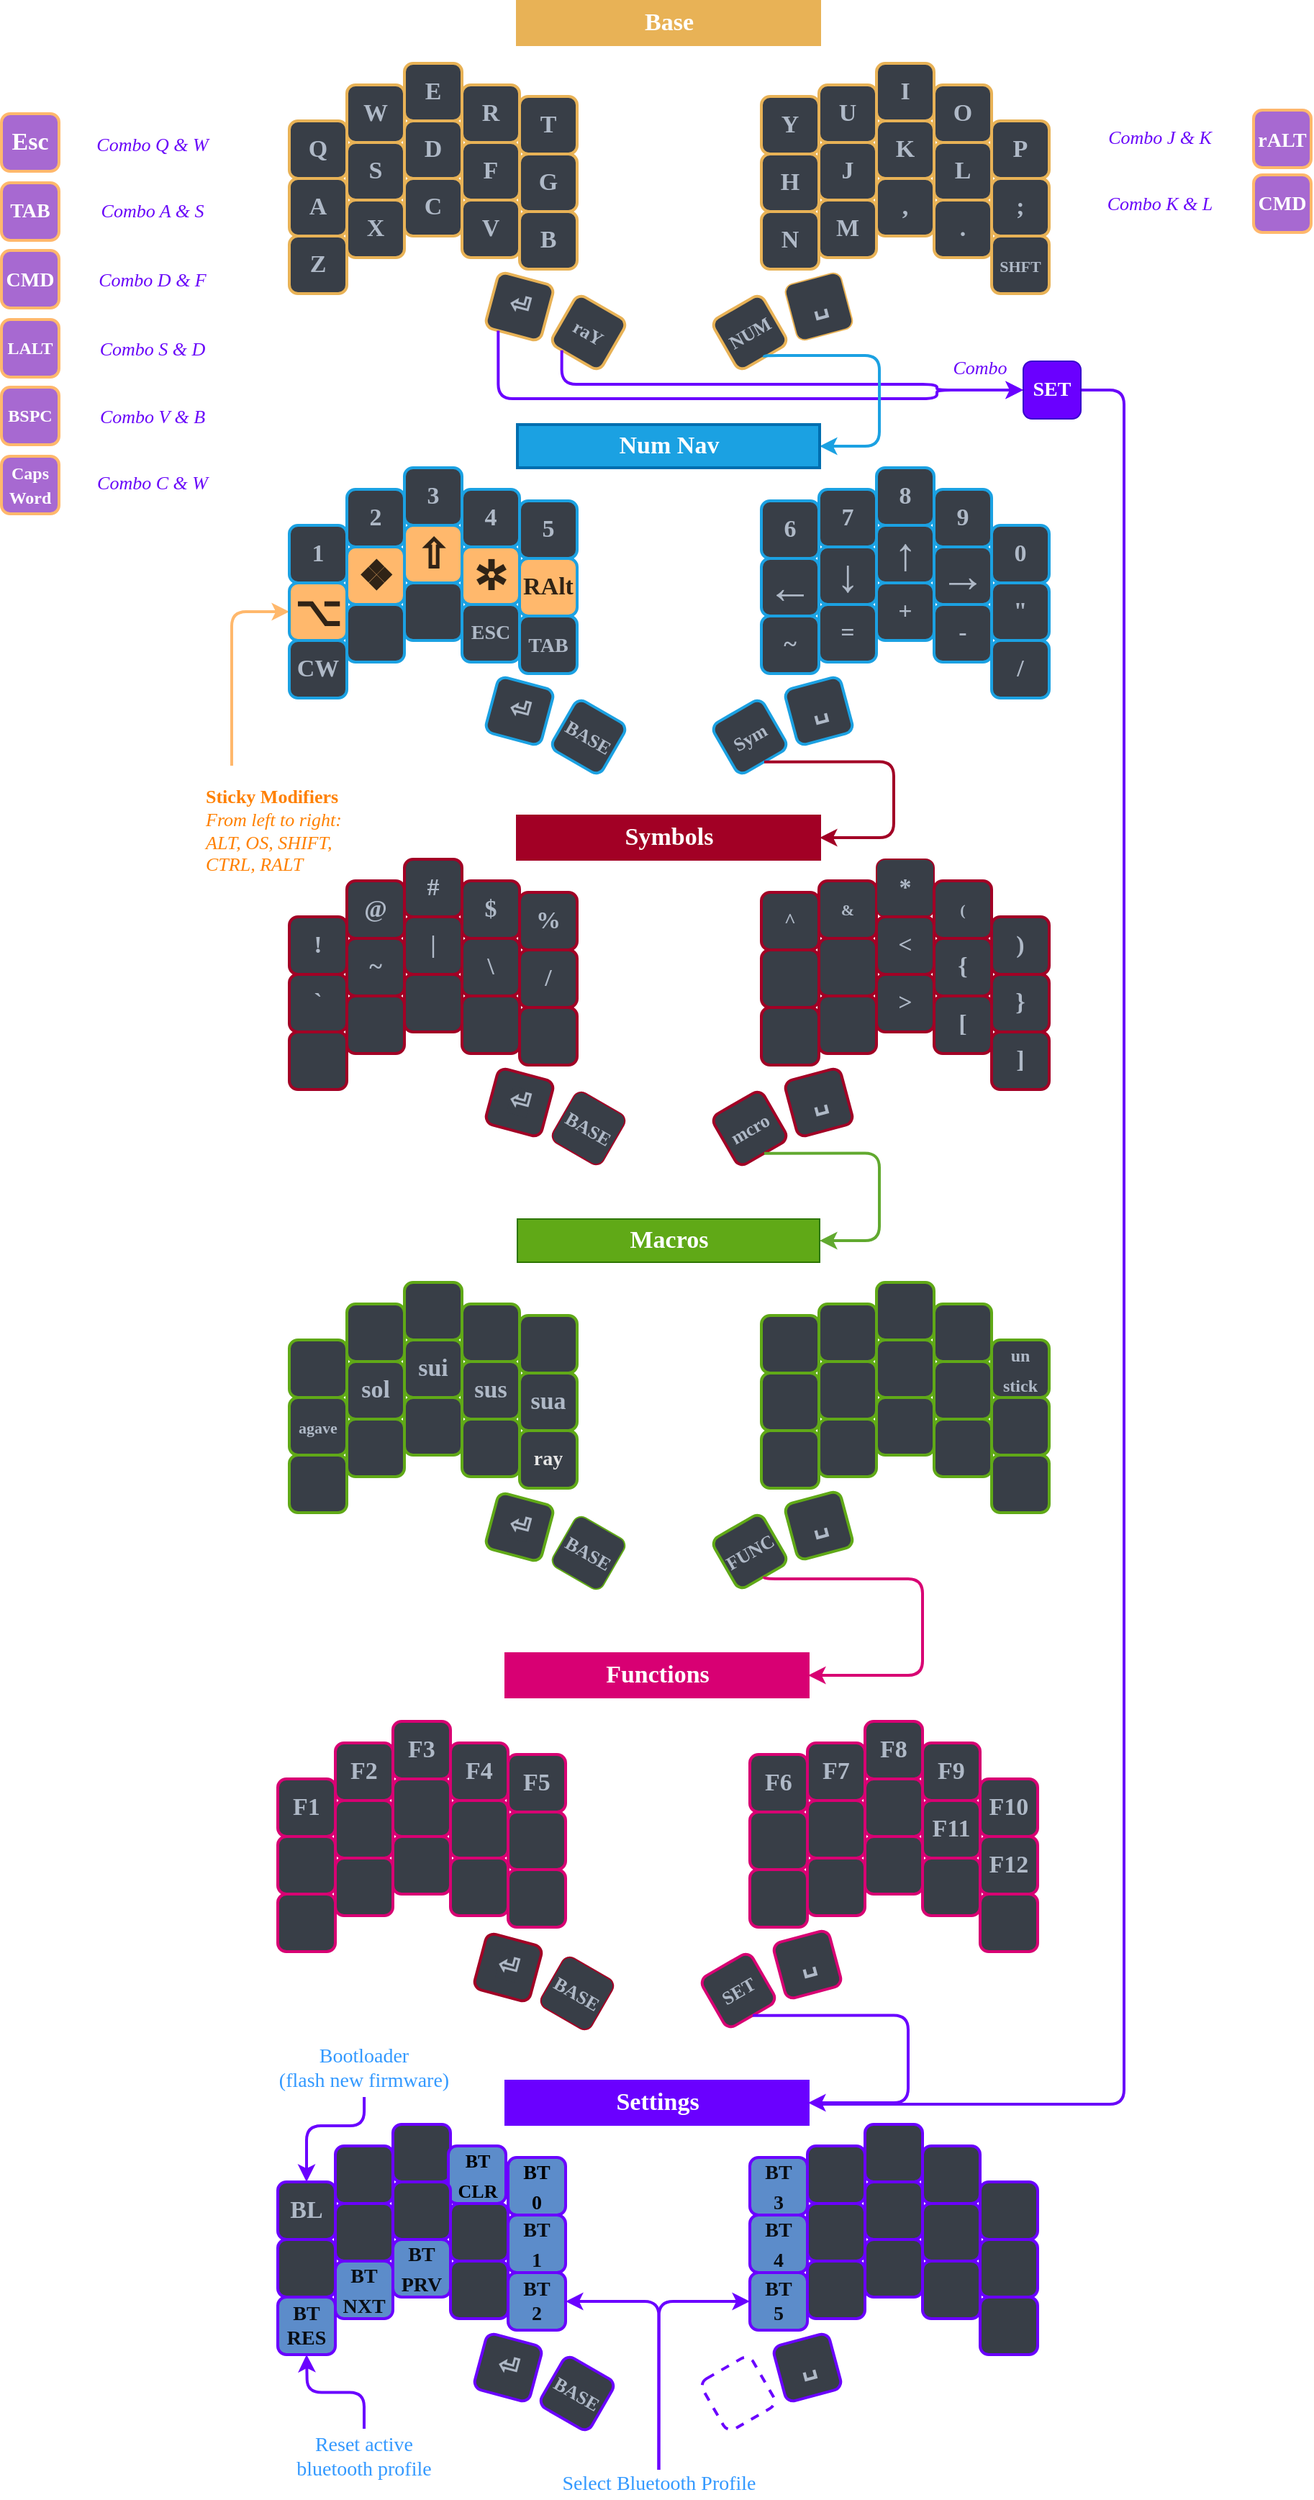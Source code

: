 <mxfile version="22.0.3" type="device">
  <diagram id="4mf2qkvwDCQgQ1x4O-1k" name="Page-1">
    <mxGraphModel dx="1818" dy="1072" grid="1" gridSize="10" guides="1" tooltips="1" connect="1" arrows="1" fold="1" page="1" pageScale="1" pageWidth="850" pageHeight="1100" math="0" shadow="0">
      <root>
        <mxCell id="0" />
        <mxCell id="1" parent="0" />
        <mxCell id="qOO70KsoDbuKheBEqoZG-1" value="Q" style="whiteSpace=wrap;html=1;aspect=fixed;fontSize=17;fontFamily=Verdana;fontStyle=1;fontColor=#AFB9C7;fillColor=#383E47;rounded=1;strokeColor=#E8B256;strokeWidth=2;" parent="1" vertex="1">
          <mxGeometry x="150" y="137" width="40" height="40" as="geometry" />
        </mxCell>
        <mxCell id="qOO70KsoDbuKheBEqoZG-2" value="W" style="whiteSpace=wrap;html=1;aspect=fixed;fontSize=17;fontFamily=Verdana;fontStyle=1;fontColor=#AFB9C7;fillColor=#383E47;rounded=1;strokeColor=#E8B256;strokeWidth=2;" parent="1" vertex="1">
          <mxGeometry x="190" y="112" width="40" height="40" as="geometry" />
        </mxCell>
        <mxCell id="qOO70KsoDbuKheBEqoZG-3" value="E" style="whiteSpace=wrap;html=1;aspect=fixed;fontSize=17;fontFamily=Verdana;fontStyle=1;fontColor=#AFB9C7;fillColor=#383E47;rounded=1;strokeColor=#E8B256;strokeWidth=2;" parent="1" vertex="1">
          <mxGeometry x="230" y="97" width="40" height="40" as="geometry" />
        </mxCell>
        <mxCell id="qOO70KsoDbuKheBEqoZG-4" value="R" style="whiteSpace=wrap;html=1;aspect=fixed;fontSize=17;fontFamily=Verdana;fontStyle=1;fontColor=#AFB9C7;fillColor=#383E47;rounded=1;strokeColor=#E8B256;strokeWidth=2;" parent="1" vertex="1">
          <mxGeometry x="270" y="112" width="40" height="40" as="geometry" />
        </mxCell>
        <mxCell id="qOO70KsoDbuKheBEqoZG-5" value="T" style="whiteSpace=wrap;html=1;aspect=fixed;fontSize=17;fontFamily=Verdana;fontStyle=1;fontColor=#AFB9C7;fillColor=#383E47;rounded=1;strokeColor=#E8B256;strokeWidth=2;" parent="1" vertex="1">
          <mxGeometry x="310" y="120" width="40" height="40" as="geometry" />
        </mxCell>
        <mxCell id="qOO70KsoDbuKheBEqoZG-6" value="A" style="whiteSpace=wrap;html=1;aspect=fixed;fontSize=17;fontFamily=Verdana;fontStyle=1;fontColor=#AFB9C7;fillColor=#383E47;rounded=1;strokeColor=#E8B256;strokeWidth=2;" parent="1" vertex="1">
          <mxGeometry x="150" y="177" width="40" height="40" as="geometry" />
        </mxCell>
        <mxCell id="qOO70KsoDbuKheBEqoZG-7" value="S" style="whiteSpace=wrap;html=1;aspect=fixed;fontSize=17;fontFamily=Verdana;fontStyle=1;fontColor=#AFB9C7;fillColor=#383E47;rounded=1;strokeColor=#E8B256;strokeWidth=2;" parent="1" vertex="1">
          <mxGeometry x="190" y="152" width="40" height="40" as="geometry" />
        </mxCell>
        <mxCell id="qOO70KsoDbuKheBEqoZG-8" value="D" style="whiteSpace=wrap;html=1;aspect=fixed;fontSize=17;fontFamily=Verdana;fontStyle=1;fontColor=#AFB9C7;fillColor=#383E47;rounded=1;strokeColor=#E8B256;strokeWidth=2;" parent="1" vertex="1">
          <mxGeometry x="230" y="137" width="40" height="40" as="geometry" />
        </mxCell>
        <mxCell id="qOO70KsoDbuKheBEqoZG-9" value="F" style="whiteSpace=wrap;html=1;aspect=fixed;fontSize=17;fontFamily=Verdana;fontStyle=1;fontColor=#AFB9C7;fillColor=#383E47;rounded=1;strokeColor=#E8B256;strokeWidth=2;" parent="1" vertex="1">
          <mxGeometry x="270" y="152" width="40" height="40" as="geometry" />
        </mxCell>
        <mxCell id="qOO70KsoDbuKheBEqoZG-10" value="G" style="whiteSpace=wrap;html=1;aspect=fixed;fontSize=17;fontFamily=Verdana;fontStyle=1;fontColor=#AFB9C7;fillColor=#383E47;rounded=1;strokeColor=#E8B256;strokeWidth=2;" parent="1" vertex="1">
          <mxGeometry x="310" y="160" width="40" height="40" as="geometry" />
        </mxCell>
        <mxCell id="qOO70KsoDbuKheBEqoZG-11" value="Z" style="whiteSpace=wrap;html=1;aspect=fixed;fontSize=17;fontFamily=Verdana;fontStyle=1;fontColor=#AFB9C7;fillColor=#383E47;rounded=1;strokeColor=#E8B256;strokeWidth=2;" parent="1" vertex="1">
          <mxGeometry x="150" y="217" width="40" height="40" as="geometry" />
        </mxCell>
        <mxCell id="qOO70KsoDbuKheBEqoZG-12" value="X" style="whiteSpace=wrap;html=1;aspect=fixed;fontSize=17;fontFamily=Verdana;fontStyle=1;fontColor=#AFB9C7;fillColor=#383E47;rounded=1;strokeColor=#E8B256;strokeWidth=2;" parent="1" vertex="1">
          <mxGeometry x="190" y="192" width="40" height="40" as="geometry" />
        </mxCell>
        <mxCell id="qOO70KsoDbuKheBEqoZG-13" value="C" style="whiteSpace=wrap;html=1;aspect=fixed;fontSize=17;fontFamily=Verdana;fontStyle=1;fontColor=#AFB9C7;fillColor=#383E47;rounded=1;strokeColor=#E8B256;strokeWidth=2;" parent="1" vertex="1">
          <mxGeometry x="230" y="177" width="40" height="40" as="geometry" />
        </mxCell>
        <mxCell id="qOO70KsoDbuKheBEqoZG-14" value="V" style="whiteSpace=wrap;html=1;aspect=fixed;fontSize=17;fontFamily=Verdana;fontStyle=1;fontColor=#AFB9C7;fillColor=#383E47;rounded=1;strokeColor=#E8B256;strokeWidth=2;" parent="1" vertex="1">
          <mxGeometry x="270" y="192" width="40" height="40" as="geometry" />
        </mxCell>
        <mxCell id="qOO70KsoDbuKheBEqoZG-15" value="B" style="whiteSpace=wrap;html=1;aspect=fixed;fontSize=17;fontFamily=Verdana;fontStyle=1;fontColor=#AFB9C7;fillColor=#383E47;rounded=1;strokeColor=#E8B256;strokeWidth=2;" parent="1" vertex="1">
          <mxGeometry x="310" y="200" width="40" height="40" as="geometry" />
        </mxCell>
        <mxCell id="qOO70KsoDbuKheBEqoZG-16" value="&lt;font style=&quot;font-size: 14px;&quot;&gt;&lt;span style=&quot;font-size: 17px;&quot;&gt;⏎&lt;/span&gt;&lt;br&gt;&lt;/font&gt;" style="whiteSpace=wrap;html=1;aspect=fixed;rotation=15;fontSize=17;fontFamily=Verdana;fontStyle=1;fillColor=#383E47;strokeColor=#E8B256;fontColor=#AFB9C7;rounded=1;strokeWidth=2;" parent="1" vertex="1">
          <mxGeometry x="290" y="246" width="40" height="40" as="geometry" />
        </mxCell>
        <mxCell id="qOO70KsoDbuKheBEqoZG-17" value="&lt;div style=&quot;&quot;&gt;&lt;font style=&quot;font-size: 13px;&quot;&gt;raY&lt;/font&gt;&lt;/div&gt;" style="whiteSpace=wrap;html=1;aspect=fixed;rotation=30;fontSize=17;fontFamily=Verdana;fontStyle=1;fontColor=#AFB9C7;fillColor=#383E47;rounded=1;strokeColor=#E8B256;strokeWidth=2;" parent="1" vertex="1">
          <mxGeometry x="338" y="264" width="40" height="40" as="geometry" />
        </mxCell>
        <mxCell id="qOO70KsoDbuKheBEqoZG-18" value="Y" style="whiteSpace=wrap;html=1;aspect=fixed;fontSize=17;fontFamily=Verdana;fontStyle=1;fontColor=#AFB9C7;fillColor=#383E47;rounded=1;strokeColor=#E8B256;strokeWidth=2;" parent="1" vertex="1">
          <mxGeometry x="478" y="120" width="40" height="40" as="geometry" />
        </mxCell>
        <mxCell id="qOO70KsoDbuKheBEqoZG-19" value="U" style="whiteSpace=wrap;html=1;aspect=fixed;fontSize=17;fontFamily=Verdana;fontStyle=1;fontColor=#AFB9C7;fillColor=#383E47;rounded=1;strokeColor=#E8B256;strokeWidth=2;" parent="1" vertex="1">
          <mxGeometry x="518" y="112" width="40" height="40" as="geometry" />
        </mxCell>
        <mxCell id="qOO70KsoDbuKheBEqoZG-20" value="I" style="whiteSpace=wrap;html=1;aspect=fixed;fontSize=17;fontFamily=Verdana;fontStyle=1;fontColor=#AFB9C7;fillColor=#383E47;rounded=1;strokeColor=#E8B256;strokeWidth=2;" parent="1" vertex="1">
          <mxGeometry x="558" y="97" width="40" height="40" as="geometry" />
        </mxCell>
        <mxCell id="qOO70KsoDbuKheBEqoZG-21" value="O" style="whiteSpace=wrap;html=1;aspect=fixed;fontSize=17;fontFamily=Verdana;fontStyle=1;fontColor=#AFB9C7;fillColor=#383E47;rounded=1;strokeColor=#E8B256;strokeWidth=2;" parent="1" vertex="1">
          <mxGeometry x="598" y="112" width="40" height="40" as="geometry" />
        </mxCell>
        <mxCell id="qOO70KsoDbuKheBEqoZG-22" value="P" style="whiteSpace=wrap;html=1;aspect=fixed;fontSize=17;fontFamily=Verdana;fontStyle=1;fontColor=#AFB9C7;fillColor=#383E47;rounded=1;strokeColor=#E8B256;strokeWidth=2;" parent="1" vertex="1">
          <mxGeometry x="638" y="137" width="40" height="40" as="geometry" />
        </mxCell>
        <mxCell id="qOO70KsoDbuKheBEqoZG-23" value="H" style="whiteSpace=wrap;html=1;aspect=fixed;fontSize=17;fontFamily=Verdana;fontStyle=1;fontColor=#AFB9C7;fillColor=#383E47;rounded=1;strokeColor=#E8B256;strokeWidth=2;" parent="1" vertex="1">
          <mxGeometry x="478" y="160" width="40" height="40" as="geometry" />
        </mxCell>
        <mxCell id="qOO70KsoDbuKheBEqoZG-24" value="J" style="whiteSpace=wrap;html=1;aspect=fixed;fontSize=17;fontFamily=Verdana;fontStyle=1;fontColor=#AFB9C7;fillColor=#383E47;rounded=1;strokeColor=#E8B256;strokeWidth=2;" parent="1" vertex="1">
          <mxGeometry x="518" y="152" width="40" height="40" as="geometry" />
        </mxCell>
        <mxCell id="qOO70KsoDbuKheBEqoZG-25" value="K" style="whiteSpace=wrap;html=1;aspect=fixed;fontSize=17;fontFamily=Verdana;fontStyle=1;fontColor=#AFB9C7;fillColor=#383E47;rounded=1;strokeColor=#E8B256;strokeWidth=2;" parent="1" vertex="1">
          <mxGeometry x="558" y="137" width="40" height="40" as="geometry" />
        </mxCell>
        <mxCell id="qOO70KsoDbuKheBEqoZG-26" value="L" style="whiteSpace=wrap;html=1;aspect=fixed;fontSize=17;fontFamily=Verdana;fontStyle=1;fontColor=#AFB9C7;fillColor=#383E47;rounded=1;strokeColor=#E8B256;strokeWidth=2;" parent="1" vertex="1">
          <mxGeometry x="598" y="152" width="40" height="40" as="geometry" />
        </mxCell>
        <mxCell id="qOO70KsoDbuKheBEqoZG-27" value=";" style="whiteSpace=wrap;html=1;aspect=fixed;fontSize=17;fontFamily=Verdana;fontStyle=1;fontColor=#AFB9C7;fillColor=#383E47;rounded=1;strokeColor=#E8B256;strokeWidth=2;" parent="1" vertex="1">
          <mxGeometry x="638" y="177" width="40" height="40" as="geometry" />
        </mxCell>
        <mxCell id="qOO70KsoDbuKheBEqoZG-28" value="N" style="whiteSpace=wrap;html=1;aspect=fixed;fontSize=17;fontFamily=Verdana;fontStyle=1;fontColor=#AFB9C7;fillColor=#383E47;rounded=1;strokeColor=#E8B256;strokeWidth=2;" parent="1" vertex="1">
          <mxGeometry x="478" y="200" width="40" height="40" as="geometry" />
        </mxCell>
        <mxCell id="qOO70KsoDbuKheBEqoZG-29" value="M" style="whiteSpace=wrap;html=1;aspect=fixed;fontSize=17;fontFamily=Verdana;fontStyle=1;fontColor=#AFB9C7;fillColor=#383E47;rounded=1;strokeColor=#E8B256;strokeWidth=2;" parent="1" vertex="1">
          <mxGeometry x="518" y="192" width="40" height="40" as="geometry" />
        </mxCell>
        <mxCell id="qOO70KsoDbuKheBEqoZG-30" value="," style="whiteSpace=wrap;html=1;aspect=fixed;fontSize=17;fontFamily=Verdana;fontStyle=1;fontColor=#AFB9C7;fillColor=#383E47;rounded=1;strokeColor=#E8B256;strokeWidth=2;" parent="1" vertex="1">
          <mxGeometry x="558" y="177" width="40" height="40" as="geometry" />
        </mxCell>
        <mxCell id="qOO70KsoDbuKheBEqoZG-31" value="." style="whiteSpace=wrap;html=1;aspect=fixed;fontSize=17;fontFamily=Verdana;fontStyle=1;fontColor=#AFB9C7;fillColor=#383E47;rounded=1;strokeColor=#E8B256;strokeWidth=2;" parent="1" vertex="1">
          <mxGeometry x="598" y="192" width="40" height="40" as="geometry" />
        </mxCell>
        <mxCell id="qOO70KsoDbuKheBEqoZG-32" value="&lt;font style=&quot;font-size: 11px;&quot;&gt;SHFT&lt;/font&gt;" style="whiteSpace=wrap;html=1;aspect=fixed;fontSize=17;fontFamily=Verdana;fontStyle=1;fontColor=#AFB9C7;fillColor=#383E47;rounded=1;strokeColor=#E8B256;strokeWidth=2;" parent="1" vertex="1">
          <mxGeometry x="638" y="217" width="40" height="40" as="geometry" />
        </mxCell>
        <mxCell id="qOO70KsoDbuKheBEqoZG-245" style="edgeStyle=orthogonalEdgeStyle;rounded=1;orthogonalLoop=1;jettySize=auto;html=1;exitX=0.25;exitY=1;exitDx=0;exitDy=0;entryX=0;entryY=0.5;entryDx=0;entryDy=0;fontFamily=Verdana;fontSize=14;fontColor=#6906F9;strokeColor=#6A00FF;strokeWidth=2;" parent="1" source="qOO70KsoDbuKheBEqoZG-16" target="qOO70KsoDbuKheBEqoZG-145" edge="1">
          <mxGeometry relative="1" as="geometry">
            <Array as="points">
              <mxPoint x="295" y="330" />
              <mxPoint x="600" y="330" />
              <mxPoint x="600" y="324" />
            </Array>
          </mxGeometry>
        </mxCell>
        <mxCell id="qOO70KsoDbuKheBEqoZG-33" value="&lt;font style=&quot;font-size: 13px;&quot;&gt;NUM&lt;/font&gt;" style="whiteSpace=wrap;html=1;aspect=fixed;rotation=-30;fontSize=17;fontFamily=Verdana;fontStyle=1;fontColor=#AFB9C7;fillColor=#383E47;rounded=1;strokeColor=#E8B256;strokeWidth=2;" parent="1" vertex="1">
          <mxGeometry x="450" y="264" width="40" height="40" as="geometry" />
        </mxCell>
        <mxCell id="qOO70KsoDbuKheBEqoZG-246" style="edgeStyle=orthogonalEdgeStyle;rounded=1;orthogonalLoop=1;jettySize=auto;html=1;exitX=0.25;exitY=1;exitDx=0;exitDy=0;entryX=0;entryY=0.5;entryDx=0;entryDy=0;fontFamily=Verdana;fontSize=14;fontColor=#6906F9;strokeColor=#6A00FF;strokeWidth=2;" parent="1" source="qOO70KsoDbuKheBEqoZG-17" target="qOO70KsoDbuKheBEqoZG-145" edge="1">
          <mxGeometry relative="1" as="geometry">
            <Array as="points">
              <mxPoint x="339" y="320" />
              <mxPoint x="600" y="320" />
              <mxPoint x="600" y="324" />
            </Array>
          </mxGeometry>
        </mxCell>
        <mxCell id="CXPlqL_InlzVmIfdUQnU-1" style="edgeStyle=orthogonalEdgeStyle;rounded=1;orthogonalLoop=1;jettySize=auto;html=1;entryX=1;entryY=0.5;entryDx=0;entryDy=0;fontSize=14;strokeColor=#1BA1E2;strokeWidth=2;exitX=0.5;exitY=1;exitDx=0;exitDy=0;" parent="1" source="qOO70KsoDbuKheBEqoZG-33" target="qOO70KsoDbuKheBEqoZG-70" edge="1">
          <mxGeometry relative="1" as="geometry">
            <Array as="points">
              <mxPoint x="480" y="300" />
              <mxPoint x="560" y="300" />
              <mxPoint x="560" y="363" />
            </Array>
            <mxPoint x="780" y="320" as="sourcePoint" />
          </mxGeometry>
        </mxCell>
        <mxCell id="qOO70KsoDbuKheBEqoZG-34" value="&lt;span style=&quot;color: rgb(175, 185, 199);&quot;&gt;␣&lt;/span&gt;" style="whiteSpace=wrap;html=1;aspect=fixed;rotation=-15;fontSize=17;fontFamily=Verdana;fontStyle=1;fillColor=#383E47;strokeColor=#E8B256;fontColor=#ffffff;rounded=1;labelBackgroundColor=none;" parent="1" vertex="1">
          <mxGeometry x="498" y="246" width="40" height="40" as="geometry" />
        </mxCell>
        <mxCell id="qOO70KsoDbuKheBEqoZG-35" value="&lt;b&gt;&lt;font color=&quot;#ffffff&quot;&gt;Base&lt;/font&gt;&lt;/b&gt;" style="rounded=0;whiteSpace=wrap;html=1;fontFamily=Verdana;fontSize=17;fontColor=#AFB9C7;fillColor=#E8B256;strokeColor=#E8B256;strokeWidth=2;" parent="1" vertex="1">
          <mxGeometry x="308.5" y="54" width="210" height="30" as="geometry" />
        </mxCell>
        <mxCell id="qOO70KsoDbuKheBEqoZG-36" value="1" style="whiteSpace=wrap;html=1;aspect=fixed;fontSize=17;fontFamily=Verdana;fontStyle=1;fontColor=#AFB9C7;fillColor=#383E47;rounded=1;strokeColor=#1BA1E2;strokeWidth=2;" parent="1" vertex="1">
          <mxGeometry x="150" y="418" width="40" height="40" as="geometry" />
        </mxCell>
        <mxCell id="qOO70KsoDbuKheBEqoZG-37" value="2" style="whiteSpace=wrap;html=1;aspect=fixed;fontSize=17;fontFamily=Verdana;fontStyle=1;fontColor=#AFB9C7;fillColor=#383E47;rounded=1;strokeColor=#1BA1E2;strokeWidth=2;" parent="1" vertex="1">
          <mxGeometry x="190" y="393" width="40" height="40" as="geometry" />
        </mxCell>
        <mxCell id="qOO70KsoDbuKheBEqoZG-38" value="3" style="whiteSpace=wrap;html=1;aspect=fixed;fontSize=17;fontFamily=Verdana;fontStyle=1;fontColor=#AFB9C7;fillColor=#383E47;rounded=1;strokeColor=#1BA1E2;strokeWidth=2;" parent="1" vertex="1">
          <mxGeometry x="230" y="378" width="40" height="40" as="geometry" />
        </mxCell>
        <mxCell id="qOO70KsoDbuKheBEqoZG-39" value="4" style="whiteSpace=wrap;html=1;aspect=fixed;fontSize=17;fontFamily=Verdana;fontStyle=1;fontColor=#AFB9C7;fillColor=#383E47;rounded=1;strokeColor=#1BA1E2;strokeWidth=2;" parent="1" vertex="1">
          <mxGeometry x="270" y="393" width="40" height="40" as="geometry" />
        </mxCell>
        <mxCell id="qOO70KsoDbuKheBEqoZG-40" value="5" style="whiteSpace=wrap;html=1;aspect=fixed;fontSize=17;fontFamily=Verdana;fontStyle=1;fontColor=#AFB9C7;fillColor=#383E47;rounded=1;strokeColor=#1BA1E2;strokeWidth=2;" parent="1" vertex="1">
          <mxGeometry x="310" y="401" width="40" height="40" as="geometry" />
        </mxCell>
        <mxCell id="qOO70KsoDbuKheBEqoZG-46" value="CW" style="whiteSpace=wrap;html=1;aspect=fixed;fontSize=17;fontFamily=Verdana;fontStyle=1;fontColor=#AFB9C7;fillColor=#383E47;rounded=1;strokeColor=#1BA1E2;strokeWidth=2;" parent="1" vertex="1">
          <mxGeometry x="150" y="498" width="40" height="40" as="geometry" />
        </mxCell>
        <mxCell id="qOO70KsoDbuKheBEqoZG-47" value="" style="whiteSpace=wrap;html=1;aspect=fixed;fontSize=17;fontFamily=Verdana;fontStyle=1;fontColor=#AFB9C7;fillColor=#383E47;rounded=1;strokeColor=#1BA1E2;strokeWidth=2;" parent="1" vertex="1">
          <mxGeometry x="190" y="473" width="40" height="40" as="geometry" />
        </mxCell>
        <mxCell id="qOO70KsoDbuKheBEqoZG-48" value="" style="whiteSpace=wrap;html=1;aspect=fixed;fontSize=17;fontFamily=Verdana;fontStyle=1;fontColor=#AFB9C7;fillColor=#383E47;rounded=1;strokeColor=#1BA1E2;strokeWidth=2;" parent="1" vertex="1">
          <mxGeometry x="230" y="458" width="40" height="40" as="geometry" />
        </mxCell>
        <mxCell id="qOO70KsoDbuKheBEqoZG-49" value="ESC" style="whiteSpace=wrap;html=1;aspect=fixed;fontSize=14;fontFamily=Verdana;fontStyle=1;fontColor=#AFB9C7;fillColor=#383E47;rounded=1;strokeColor=#1BA1E2;strokeWidth=2;" parent="1" vertex="1">
          <mxGeometry x="270" y="473" width="40" height="40" as="geometry" />
        </mxCell>
        <mxCell id="qOO70KsoDbuKheBEqoZG-50" value="&lt;font style=&quot;font-size: 14px;&quot;&gt;TAB&lt;/font&gt;" style="whiteSpace=wrap;html=1;aspect=fixed;fontSize=17;fontFamily=Verdana;fontStyle=1;fontColor=#AFB9C7;fillColor=#383E47;rounded=1;strokeColor=#1BA1E2;strokeWidth=2;" parent="1" vertex="1">
          <mxGeometry x="310" y="481" width="40" height="40" as="geometry" />
        </mxCell>
        <mxCell id="qOO70KsoDbuKheBEqoZG-51" value="&lt;span style=&quot;color: rgb(175, 185, 199); font-size: 17px;&quot;&gt;⏎&lt;/span&gt;" style="whiteSpace=wrap;html=1;aspect=fixed;rotation=15;fontSize=14;fontFamily=Verdana;fontStyle=1;fontColor=#FFFFFF;fillColor=#383E47;strokeColor=#1BA1E2;rounded=1;strokeWidth=2;" parent="1" vertex="1">
          <mxGeometry x="290" y="527" width="40" height="40" as="geometry" />
        </mxCell>
        <mxCell id="qOO70KsoDbuKheBEqoZG-52" value="&lt;font style=&quot;font-size: 13px;&quot;&gt;BASE&lt;/font&gt;" style="whiteSpace=wrap;html=1;aspect=fixed;rotation=30;fontSize=17;fontFamily=Verdana;fontStyle=1;fontColor=#AFB9C7;fillColor=#383E47;strokeColor=#1BA1E2;rounded=1;strokeWidth=2;" parent="1" vertex="1">
          <mxGeometry x="338" y="545" width="40" height="40" as="geometry" />
        </mxCell>
        <mxCell id="qOO70KsoDbuKheBEqoZG-53" value="6" style="whiteSpace=wrap;html=1;aspect=fixed;fontSize=17;fontFamily=Verdana;fontStyle=1;fontColor=#AFB9C7;fillColor=#383E47;rounded=1;strokeColor=#1BA1E2;strokeWidth=2;" parent="1" vertex="1">
          <mxGeometry x="478" y="401" width="40" height="40" as="geometry" />
        </mxCell>
        <mxCell id="qOO70KsoDbuKheBEqoZG-54" value="7" style="whiteSpace=wrap;html=1;aspect=fixed;fontSize=17;fontFamily=Verdana;fontStyle=1;fontColor=#AFB9C7;fillColor=#383E47;rounded=1;strokeColor=#1BA1E2;strokeWidth=2;" parent="1" vertex="1">
          <mxGeometry x="518" y="393" width="40" height="40" as="geometry" />
        </mxCell>
        <mxCell id="qOO70KsoDbuKheBEqoZG-55" value="8" style="whiteSpace=wrap;html=1;aspect=fixed;fontSize=17;fontFamily=Verdana;fontStyle=1;fontColor=#AFB9C7;fillColor=#383E47;rounded=1;strokeColor=#1BA1E2;strokeWidth=2;" parent="1" vertex="1">
          <mxGeometry x="558" y="378" width="40" height="40" as="geometry" />
        </mxCell>
        <mxCell id="qOO70KsoDbuKheBEqoZG-56" value="9" style="whiteSpace=wrap;html=1;aspect=fixed;fontSize=17;fontFamily=Verdana;fontStyle=1;fontColor=#AFB9C7;fillColor=#383E47;rounded=1;strokeColor=#1BA1E2;strokeWidth=2;" parent="1" vertex="1">
          <mxGeometry x="598" y="393" width="40" height="40" as="geometry" />
        </mxCell>
        <mxCell id="qOO70KsoDbuKheBEqoZG-57" value="0" style="whiteSpace=wrap;html=1;aspect=fixed;fontSize=17;fontFamily=Verdana;fontStyle=1;fontColor=#AFB9C7;fillColor=#383E47;rounded=1;strokeColor=#1BA1E2;strokeWidth=2;" parent="1" vertex="1">
          <mxGeometry x="638" y="418" width="40" height="40" as="geometry" />
        </mxCell>
        <mxCell id="qOO70KsoDbuKheBEqoZG-58" value="&lt;span style=&quot;font-family: &amp;quot;segoe ui emoji&amp;quot;, &amp;quot;apple color emoji&amp;quot;, &amp;quot;noto color emoji&amp;quot;; font-size: 32px;&quot;&gt;←&lt;/span&gt;" style="whiteSpace=wrap;html=1;aspect=fixed;fontSize=17;fontFamily=Verdana;fontStyle=1;fontColor=#AFB9C7;fillColor=#383E47;rounded=1;strokeColor=#1BA1E2;strokeWidth=2;" parent="1" vertex="1">
          <mxGeometry x="478" y="441" width="40" height="40" as="geometry" />
        </mxCell>
        <mxCell id="qOO70KsoDbuKheBEqoZG-59" value="&lt;span style=&quot;font-family: &amp;quot;segoe ui emoji&amp;quot;, &amp;quot;apple color emoji&amp;quot;, &amp;quot;noto color emoji&amp;quot;; font-size: 32px;&quot;&gt;↓&lt;/span&gt;" style="whiteSpace=wrap;html=1;aspect=fixed;fontSize=17;fontFamily=Verdana;fontStyle=1;fontColor=#AFB9C7;fillColor=#383E47;rounded=1;strokeColor=#1BA1E2;strokeWidth=2;" parent="1" vertex="1">
          <mxGeometry x="518" y="433" width="40" height="40" as="geometry" />
        </mxCell>
        <mxCell id="qOO70KsoDbuKheBEqoZG-60" value="&lt;span style=&quot;font-family: &amp;quot;segoe ui emoji&amp;quot;, &amp;quot;apple color emoji&amp;quot;, &amp;quot;noto color emoji&amp;quot;; font-size: 32px;&quot;&gt;↑&lt;/span&gt;" style="whiteSpace=wrap;html=1;aspect=fixed;fontSize=17;fontFamily=Verdana;fontStyle=1;fontColor=#AFB9C7;fillColor=#383E47;rounded=1;strokeColor=#1BA1E2;strokeWidth=2;" parent="1" vertex="1">
          <mxGeometry x="558" y="418" width="40" height="40" as="geometry" />
        </mxCell>
        <mxCell id="qOO70KsoDbuKheBEqoZG-61" value="&lt;span style=&quot;font-family: &amp;quot;segoe ui emoji&amp;quot;, &amp;quot;apple color emoji&amp;quot;, &amp;quot;noto color emoji&amp;quot;; font-size: 32px;&quot;&gt;→&lt;/span&gt;" style="whiteSpace=wrap;html=1;aspect=fixed;fontSize=17;fontFamily=Verdana;fontStyle=1;fontColor=#AFB9C7;fillColor=#383E47;rounded=1;strokeColor=#1BA1E2;strokeWidth=2;" parent="1" vertex="1">
          <mxGeometry x="598" y="433" width="40" height="40" as="geometry" />
        </mxCell>
        <mxCell id="qOO70KsoDbuKheBEqoZG-62" value="&quot;" style="whiteSpace=wrap;html=1;aspect=fixed;fontSize=17;fontFamily=Verdana;fontStyle=1;fontColor=#AFB9C7;fillColor=#383E47;rounded=1;strokeColor=#1BA1E2;strokeWidth=2;" parent="1" vertex="1">
          <mxGeometry x="638" y="458" width="40" height="40" as="geometry" />
        </mxCell>
        <mxCell id="qOO70KsoDbuKheBEqoZG-63" value="~" style="whiteSpace=wrap;html=1;aspect=fixed;fontSize=17;fontFamily=Verdana;fontStyle=1;fontColor=#AFB9C7;fillColor=#383E47;rounded=1;strokeColor=#1BA1E2;strokeWidth=2;" parent="1" vertex="1">
          <mxGeometry x="478" y="481" width="40" height="40" as="geometry" />
        </mxCell>
        <mxCell id="qOO70KsoDbuKheBEqoZG-64" value="=" style="whiteSpace=wrap;html=1;aspect=fixed;fontSize=17;fontFamily=Verdana;fontStyle=1;fontColor=#AFB9C7;fillColor=#383E47;rounded=1;strokeColor=#1BA1E2;strokeWidth=2;" parent="1" vertex="1">
          <mxGeometry x="518" y="473" width="40" height="40" as="geometry" />
        </mxCell>
        <mxCell id="qOO70KsoDbuKheBEqoZG-65" value="+" style="whiteSpace=wrap;html=1;aspect=fixed;fontSize=17;fontFamily=Verdana;fontStyle=1;fontColor=#AFB9C7;fillColor=#383E47;rounded=1;strokeColor=#1BA1E2;strokeWidth=2;" parent="1" vertex="1">
          <mxGeometry x="558" y="458" width="40" height="40" as="geometry" />
        </mxCell>
        <mxCell id="qOO70KsoDbuKheBEqoZG-66" value="-" style="whiteSpace=wrap;html=1;aspect=fixed;fontSize=17;fontFamily=Verdana;fontStyle=1;fontColor=#AFB9C7;fillColor=#383E47;rounded=1;strokeColor=#1BA1E2;strokeWidth=2;" parent="1" vertex="1">
          <mxGeometry x="598" y="473" width="40" height="40" as="geometry" />
        </mxCell>
        <mxCell id="qOO70KsoDbuKheBEqoZG-67" value="/" style="whiteSpace=wrap;html=1;aspect=fixed;fontSize=17;fontFamily=Verdana;fontStyle=1;fontColor=#AFB9C7;fillColor=#383E47;rounded=1;strokeColor=#1BA1E2;strokeWidth=2;" parent="1" vertex="1">
          <mxGeometry x="638" y="498" width="40" height="40" as="geometry" />
        </mxCell>
        <mxCell id="qOO70KsoDbuKheBEqoZG-68" value="&lt;font style=&quot;font-size: 13px;&quot;&gt;Sym&lt;/font&gt;" style="whiteSpace=wrap;html=1;aspect=fixed;rotation=-30;fontSize=17;fontFamily=Verdana;fontStyle=1;fontColor=#AFB9C7;fillColor=#383E47;rounded=1;strokeColor=#1BA1E2;strokeWidth=2;" parent="1" vertex="1">
          <mxGeometry x="450" y="545" width="40" height="40" as="geometry" />
        </mxCell>
        <mxCell id="CXPlqL_InlzVmIfdUQnU-5" style="edgeStyle=orthogonalEdgeStyle;rounded=1;orthogonalLoop=1;jettySize=auto;html=1;entryX=1;entryY=0.5;entryDx=0;entryDy=0;strokeColor=#A20025;strokeWidth=2;fontSize=14;fontColor=#AFB9C7;exitX=0.5;exitY=1;exitDx=0;exitDy=0;" parent="1" source="qOO70KsoDbuKheBEqoZG-68" target="qOO70KsoDbuKheBEqoZG-140" edge="1">
          <mxGeometry relative="1" as="geometry">
            <Array as="points">
              <mxPoint x="570" y="582" />
              <mxPoint x="570" y="635" />
            </Array>
          </mxGeometry>
        </mxCell>
        <mxCell id="qOO70KsoDbuKheBEqoZG-69" value="&lt;span style=&quot;color: rgb(175, 185, 199); font-size: 17px;&quot;&gt;␣&lt;/span&gt;" style="whiteSpace=wrap;html=1;aspect=fixed;rotation=-15;fontSize=14;fontFamily=Verdana;fontStyle=1;fontColor=#FFFFFF;fillColor=#383E47;strokeColor=#1BA1E2;shadow=0;sketch=0;rounded=1;glass=0;strokeWidth=2;" parent="1" vertex="1">
          <mxGeometry x="498" y="527" width="40" height="40" as="geometry" />
        </mxCell>
        <mxCell id="qOO70KsoDbuKheBEqoZG-70" value="&lt;b&gt;Num Nav&lt;/b&gt;" style="rounded=0;whiteSpace=wrap;html=1;fontFamily=Verdana;fontSize=17;fillColor=#1BA1E2;strokeColor=#006EAF;fontStyle=0;fontColor=#ffffff;strokeWidth=2;" parent="1" vertex="1">
          <mxGeometry x="308.5" y="348" width="210" height="30" as="geometry" />
        </mxCell>
        <mxCell id="qOO70KsoDbuKheBEqoZG-106" value="!" style="whiteSpace=wrap;html=1;aspect=fixed;fontSize=17;fontFamily=Verdana;fontStyle=1;fontColor=#AFB9C7;fillColor=#383E47;rounded=1;strokeColor=#A20025;strokeWidth=2;" parent="1" vertex="1">
          <mxGeometry x="150" y="690" width="40" height="40" as="geometry" />
        </mxCell>
        <mxCell id="qOO70KsoDbuKheBEqoZG-107" value="@" style="whiteSpace=wrap;html=1;aspect=fixed;fontSize=17;fontFamily=Verdana;fontStyle=1;fontColor=#AFB9C7;fillColor=#383E47;rounded=1;strokeColor=#A20025;strokeWidth=2;" parent="1" vertex="1">
          <mxGeometry x="190" y="665" width="40" height="40" as="geometry" />
        </mxCell>
        <mxCell id="qOO70KsoDbuKheBEqoZG-108" value="#" style="whiteSpace=wrap;html=1;aspect=fixed;fontSize=17;fontFamily=Verdana;fontStyle=1;fontColor=#AFB9C7;fillColor=#383E47;rounded=1;strokeColor=#A20025;strokeWidth=2;" parent="1" vertex="1">
          <mxGeometry x="230" y="650" width="40" height="40" as="geometry" />
        </mxCell>
        <mxCell id="qOO70KsoDbuKheBEqoZG-109" value="$" style="whiteSpace=wrap;html=1;aspect=fixed;fontSize=17;fontFamily=Verdana;fontStyle=1;fontColor=#AFB9C7;fillColor=#383E47;rounded=1;strokeColor=#A20025;strokeWidth=2;" parent="1" vertex="1">
          <mxGeometry x="270" y="665" width="40" height="40" as="geometry" />
        </mxCell>
        <mxCell id="qOO70KsoDbuKheBEqoZG-110" value="%" style="whiteSpace=wrap;html=1;aspect=fixed;fontSize=17;fontFamily=Verdana;fontStyle=1;fontColor=#AFB9C7;fillColor=#383E47;rounded=1;strokeColor=#A20025;strokeWidth=2;" parent="1" vertex="1">
          <mxGeometry x="310" y="673" width="40" height="40" as="geometry" />
        </mxCell>
        <mxCell id="qOO70KsoDbuKheBEqoZG-111" value="&lt;span style=&quot;&quot;&gt;`&lt;/span&gt;" style="whiteSpace=wrap;html=1;aspect=fixed;fontSize=17;fontFamily=Verdana;fontStyle=1;fillColor=#383E47;strokeColor=#A20025;fontColor=#AFB9C7;rounded=1;strokeWidth=2;" parent="1" vertex="1">
          <mxGeometry x="150" y="730" width="40" height="40" as="geometry" />
        </mxCell>
        <mxCell id="qOO70KsoDbuKheBEqoZG-112" value="~" style="whiteSpace=wrap;html=1;aspect=fixed;fontSize=17;fontFamily=Verdana;fontStyle=1;fillColor=#383E47;strokeColor=#A20025;fontColor=#AFB9C7;rounded=1;strokeWidth=2;" parent="1" vertex="1">
          <mxGeometry x="190" y="705" width="40" height="40" as="geometry" />
        </mxCell>
        <mxCell id="qOO70KsoDbuKheBEqoZG-113" value="|" style="whiteSpace=wrap;html=1;aspect=fixed;fontSize=17;fontFamily=Verdana;fontStyle=1;fillColor=#383E47;strokeColor=#A20025;fontColor=#AFB9C7;rounded=1;strokeWidth=2;" parent="1" vertex="1">
          <mxGeometry x="230" y="690" width="40" height="40" as="geometry" />
        </mxCell>
        <mxCell id="qOO70KsoDbuKheBEqoZG-114" value="\" style="whiteSpace=wrap;html=1;aspect=fixed;fontSize=17;fontFamily=Verdana;fontStyle=1;fillColor=#383E47;strokeColor=#A20025;fontColor=#AFB9C7;rounded=1;strokeWidth=2;" parent="1" vertex="1">
          <mxGeometry x="270" y="705" width="40" height="40" as="geometry" />
        </mxCell>
        <mxCell id="qOO70KsoDbuKheBEqoZG-116" value="" style="whiteSpace=wrap;html=1;aspect=fixed;fontSize=17;fontFamily=Verdana;fontStyle=1;fontColor=#AFB9C7;fillColor=#383E47;rounded=1;strokeColor=#A20025;strokeWidth=2;" parent="1" vertex="1">
          <mxGeometry x="150" y="770" width="40" height="40" as="geometry" />
        </mxCell>
        <mxCell id="qOO70KsoDbuKheBEqoZG-117" value="" style="whiteSpace=wrap;html=1;aspect=fixed;fontSize=17;fontFamily=Verdana;fontStyle=1;fontColor=#AFB9C7;fillColor=#383E47;rounded=1;strokeColor=#A20025;strokeWidth=2;" parent="1" vertex="1">
          <mxGeometry x="190" y="745" width="40" height="40" as="geometry" />
        </mxCell>
        <mxCell id="qOO70KsoDbuKheBEqoZG-118" value="" style="whiteSpace=wrap;html=1;aspect=fixed;fontSize=17;fontFamily=Verdana;fontStyle=1;fontColor=#AFB9C7;fillColor=#383E47;rounded=1;strokeColor=#A20025;strokeWidth=2;" parent="1" vertex="1">
          <mxGeometry x="230" y="730" width="40" height="40" as="geometry" />
        </mxCell>
        <mxCell id="qOO70KsoDbuKheBEqoZG-119" value="" style="whiteSpace=wrap;html=1;aspect=fixed;fontSize=17;fontFamily=Verdana;fontStyle=1;fontColor=#AFB9C7;fillColor=#383E47;rounded=1;strokeColor=#A20025;strokeWidth=2;" parent="1" vertex="1">
          <mxGeometry x="270" y="745" width="40" height="40" as="geometry" />
        </mxCell>
        <mxCell id="qOO70KsoDbuKheBEqoZG-120" value="" style="whiteSpace=wrap;html=1;aspect=fixed;fontSize=17;fontFamily=Verdana;fontStyle=1;fontColor=#AFB9C7;fillColor=#383E47;rounded=1;strokeColor=#A20025;strokeWidth=2;" parent="1" vertex="1">
          <mxGeometry x="310" y="753" width="40" height="40" as="geometry" />
        </mxCell>
        <mxCell id="qOO70KsoDbuKheBEqoZG-121" value="&lt;meta charset=&quot;utf-8&quot;&gt;&lt;span style=&quot;color: rgb(175, 185, 199); font-family: Verdana; font-size: 17px; font-style: normal; font-variant-ligatures: normal; font-variant-caps: normal; font-weight: 700; letter-spacing: normal; orphans: 2; text-align: center; text-indent: 0px; text-transform: none; widows: 2; word-spacing: 0px; -webkit-text-stroke-width: 0px; background-color: rgb(56, 62, 71); text-decoration-thickness: initial; text-decoration-style: initial; text-decoration-color: initial; float: none; display: inline !important;&quot;&gt;⏎&lt;/span&gt;" style="whiteSpace=wrap;html=1;aspect=fixed;rotation=15;fontSize=12;fontFamily=Verdana;fontStyle=1;fontColor=#FFFFFF;fillColor=#383E47;strokeColor=#A20025;rounded=1;shadow=0;glass=0;sketch=0;strokeWidth=2;" parent="1" vertex="1">
          <mxGeometry x="290" y="799" width="40" height="40" as="geometry" />
        </mxCell>
        <mxCell id="qOO70KsoDbuKheBEqoZG-122" value="&lt;font style=&quot;font-size: 13px;&quot;&gt;BASE&lt;/font&gt;" style="whiteSpace=wrap;html=1;aspect=fixed;rotation=30;fontSize=17;fontFamily=Verdana;fontStyle=1;fontColor=#AFB9C7;fillColor=#383E47;rounded=1;strokeColor=#A20025;" parent="1" vertex="1">
          <mxGeometry x="338" y="817" width="40" height="40" as="geometry" />
        </mxCell>
        <mxCell id="qOO70KsoDbuKheBEqoZG-123" value="^" style="whiteSpace=wrap;html=1;aspect=fixed;fontSize=14;fontFamily=Verdana;fontStyle=1;fontColor=#AFB9C7;fillColor=#383E47;rounded=1;strokeColor=#A20025;strokeWidth=2;" parent="1" vertex="1">
          <mxGeometry x="478" y="673" width="40" height="40" as="geometry" />
        </mxCell>
        <mxCell id="qOO70KsoDbuKheBEqoZG-124" value="&amp;amp;" style="whiteSpace=wrap;html=1;aspect=fixed;fontSize=11;fontFamily=Verdana;fontStyle=1;fontColor=#AFB9C7;fillColor=#383E47;rounded=1;strokeColor=#A20025;strokeWidth=2;" parent="1" vertex="1">
          <mxGeometry x="518" y="665" width="40" height="40" as="geometry" />
        </mxCell>
        <mxCell id="qOO70KsoDbuKheBEqoZG-125" value="*" style="whiteSpace=wrap;html=1;aspect=fixed;fontSize=17;fontFamily=Verdana;fontStyle=1;fontColor=#AFB9C7;fillColor=#383E47;rounded=1;strokeColor=#A20025;" parent="1" vertex="1">
          <mxGeometry x="558" y="650" width="40" height="40" as="geometry" />
        </mxCell>
        <mxCell id="qOO70KsoDbuKheBEqoZG-126" value="(" style="whiteSpace=wrap;html=1;aspect=fixed;fontSize=11;fontFamily=Verdana;fontStyle=1;fontColor=#AFB9C7;fillColor=#383E47;rounded=1;strokeColor=#A20025;strokeWidth=2;" parent="1" vertex="1">
          <mxGeometry x="598" y="665" width="40" height="40" as="geometry" />
        </mxCell>
        <mxCell id="qOO70KsoDbuKheBEqoZG-127" value=")" style="whiteSpace=wrap;html=1;aspect=fixed;fontSize=17;fontFamily=Verdana;fontStyle=1;fontColor=#AFB9C7;fillColor=#383E47;rounded=1;strokeColor=#A20025;strokeWidth=2;" parent="1" vertex="1">
          <mxGeometry x="638" y="690" width="40" height="40" as="geometry" />
        </mxCell>
        <mxCell id="qOO70KsoDbuKheBEqoZG-128" value="" style="whiteSpace=wrap;html=1;aspect=fixed;fontSize=14;fontFamily=Verdana;fontStyle=1;fontColor=#AFB9C7;fillColor=#383E47;rounded=1;strokeColor=#A20025;strokeWidth=2;" parent="1" vertex="1">
          <mxGeometry x="478" y="713" width="40" height="40" as="geometry" />
        </mxCell>
        <mxCell id="qOO70KsoDbuKheBEqoZG-129" value="" style="whiteSpace=wrap;html=1;aspect=fixed;fontSize=17;fontFamily=Verdana;fontStyle=1;fontColor=#AFB9C7;fillColor=#383E47;rounded=1;strokeColor=#A20025;strokeWidth=2;" parent="1" vertex="1">
          <mxGeometry x="518" y="705" width="40" height="40" as="geometry" />
        </mxCell>
        <mxCell id="qOO70KsoDbuKheBEqoZG-130" value="&amp;lt;" style="whiteSpace=wrap;html=1;aspect=fixed;fontSize=17;fontFamily=Verdana;fontStyle=1;fontColor=#AFB9C7;fillColor=#383E47;rounded=1;strokeColor=#A20025;strokeWidth=2;" parent="1" vertex="1">
          <mxGeometry x="558" y="690" width="40" height="40" as="geometry" />
        </mxCell>
        <mxCell id="qOO70KsoDbuKheBEqoZG-131" value="{" style="whiteSpace=wrap;html=1;aspect=fixed;fontSize=17;fontFamily=Verdana;fontStyle=1;fontColor=#AFB9C7;fillColor=#383E47;rounded=1;strokeColor=#A20025;strokeWidth=2;" parent="1" vertex="1">
          <mxGeometry x="598" y="705" width="40" height="40" as="geometry" />
        </mxCell>
        <mxCell id="qOO70KsoDbuKheBEqoZG-132" value="}" style="whiteSpace=wrap;html=1;aspect=fixed;fontSize=17;fontFamily=Verdana;fontStyle=1;fontColor=#AFB9C7;fillColor=#383E47;rounded=1;strokeColor=#A20025;strokeWidth=2;" parent="1" vertex="1">
          <mxGeometry x="638" y="730" width="40" height="40" as="geometry" />
        </mxCell>
        <mxCell id="qOO70KsoDbuKheBEqoZG-133" value="" style="whiteSpace=wrap;html=1;aspect=fixed;fontSize=17;fontFamily=Verdana;fontStyle=1;fontColor=#AFB9C7;fillColor=#383E47;rounded=1;strokeColor=#A20025;strokeWidth=2;" parent="1" vertex="1">
          <mxGeometry x="478" y="753" width="40" height="40" as="geometry" />
        </mxCell>
        <mxCell id="qOO70KsoDbuKheBEqoZG-134" value="" style="whiteSpace=wrap;html=1;aspect=fixed;fontSize=17;fontFamily=Verdana;fontStyle=1;fontColor=#AFB9C7;fillColor=#383E47;rounded=1;strokeColor=#A20025;strokeWidth=2;" parent="1" vertex="1">
          <mxGeometry x="518" y="745" width="40" height="40" as="geometry" />
        </mxCell>
        <mxCell id="qOO70KsoDbuKheBEqoZG-135" value="&amp;gt;" style="whiteSpace=wrap;html=1;aspect=fixed;fontSize=17;fontFamily=Verdana;fontStyle=1;fontColor=#AFB9C7;fillColor=#383E47;rounded=1;strokeColor=#A20025;strokeWidth=2;" parent="1" vertex="1">
          <mxGeometry x="558" y="730" width="40" height="40" as="geometry" />
        </mxCell>
        <mxCell id="qOO70KsoDbuKheBEqoZG-136" value="[" style="whiteSpace=wrap;html=1;aspect=fixed;fontSize=17;fontFamily=Verdana;fontStyle=1;fontColor=#AFB9C7;fillColor=#383E47;rounded=1;strokeColor=#A20025;strokeWidth=2;" parent="1" vertex="1">
          <mxGeometry x="598" y="745" width="40" height="40" as="geometry" />
        </mxCell>
        <mxCell id="qOO70KsoDbuKheBEqoZG-137" value="]" style="whiteSpace=wrap;html=1;aspect=fixed;fontSize=17;fontFamily=Verdana;fontStyle=1;fontColor=#AFB9C7;fillColor=#383E47;rounded=1;strokeColor=#A20025;strokeWidth=2;" parent="1" vertex="1">
          <mxGeometry x="638" y="770" width="40" height="40" as="geometry" />
        </mxCell>
        <mxCell id="qOO70KsoDbuKheBEqoZG-138" value="mcro" style="whiteSpace=wrap;html=1;aspect=fixed;rotation=-30;fontSize=13;fontFamily=Verdana;fontStyle=1;fontColor=#AFB9C7;fillColor=#383E47;rounded=1;strokeColor=#A20025;strokeWidth=2;" parent="1" vertex="1">
          <mxGeometry x="450" y="817" width="40" height="40" as="geometry" />
        </mxCell>
        <mxCell id="qOO70KsoDbuKheBEqoZG-253" style="edgeStyle=orthogonalEdgeStyle;rounded=1;orthogonalLoop=1;jettySize=auto;html=1;exitX=0.5;exitY=1;exitDx=0;exitDy=0;entryX=1;entryY=0.5;entryDx=0;entryDy=0;fontFamily=Verdana;fontSize=14;fontColor=#61A92F;strokeColor=#61A92F;strokeWidth=2;" parent="1" source="qOO70KsoDbuKheBEqoZG-138" target="qOO70KsoDbuKheBEqoZG-187" edge="1">
          <mxGeometry relative="1" as="geometry">
            <Array as="points">
              <mxPoint x="560" y="854" />
              <mxPoint x="560" y="915" />
            </Array>
          </mxGeometry>
        </mxCell>
        <mxCell id="qOO70KsoDbuKheBEqoZG-139" value="&lt;font style=&quot;font-size: 13px;&quot;&gt;&lt;span style=&quot;color: rgb(175, 185, 199); font-size: 17px;&quot;&gt;␣&lt;/span&gt;&lt;br&gt;&lt;/font&gt;" style="whiteSpace=wrap;html=1;aspect=fixed;rotation=-15;fontSize=17;fontFamily=Verdana;fontStyle=1;fontColor=#ffffff;fillColor=#383E47;strokeColor=#A20025;rounded=1;strokeWidth=2;" parent="1" vertex="1">
          <mxGeometry x="498" y="799" width="40" height="40" as="geometry" />
        </mxCell>
        <mxCell id="qOO70KsoDbuKheBEqoZG-140" value="Symbols" style="rounded=0;whiteSpace=wrap;html=1;fontFamily=Verdana;fontSize=17;fontStyle=1;fillColor=#a20025;strokeColor=#A20025;fontColor=#ffffff;strokeWidth=2;" parent="1" vertex="1">
          <mxGeometry x="308.5" y="620" width="210" height="30" as="geometry" />
        </mxCell>
        <mxCell id="qOO70KsoDbuKheBEqoZG-249" style="edgeStyle=orthogonalEdgeStyle;rounded=1;orthogonalLoop=1;jettySize=auto;html=1;exitX=1;exitY=0.5;exitDx=0;exitDy=0;fontFamily=Verdana;fontSize=14;fontColor=#9933FF;strokeColor=#6906F9;strokeWidth=2;endArrow=none;endFill=0;" parent="1" source="qOO70KsoDbuKheBEqoZG-145" edge="1">
          <mxGeometry relative="1" as="geometry">
            <Array as="points">
              <mxPoint x="730" y="324" />
              <mxPoint x="730" y="1515" />
              <mxPoint x="570" y="1515" />
            </Array>
            <mxPoint x="520" y="1515" as="targetPoint" />
          </mxGeometry>
        </mxCell>
        <mxCell id="qOO70KsoDbuKheBEqoZG-145" value="&lt;b style=&quot;font-size: 14px;&quot;&gt;SET&lt;/b&gt;" style="whiteSpace=wrap;html=1;aspect=fixed;rounded=1;shadow=0;glass=0;sketch=0;fontFamily=Verdana;fontSize=14;fontColor=#ffffff;fillColor=#6a00ff;strokeColor=#3700CC;" parent="1" vertex="1">
          <mxGeometry x="660" y="304" width="40" height="40" as="geometry" />
        </mxCell>
        <mxCell id="qOO70KsoDbuKheBEqoZG-146" value="Combo" style="text;html=1;strokeColor=none;fillColor=none;align=center;verticalAlign=middle;whiteSpace=wrap;rounded=0;shadow=0;glass=0;sketch=0;fontFamily=Verdana;fontSize=13;fontColor=#6906F9;fontStyle=2" parent="1" vertex="1">
          <mxGeometry x="610" y="297.5" width="40" height="20" as="geometry" />
        </mxCell>
        <mxCell id="CXPlqL_InlzVmIfdUQnU-20" style="edgeStyle=orthogonalEdgeStyle;rounded=1;orthogonalLoop=1;jettySize=auto;html=1;entryX=0;entryY=0.5;entryDx=0;entryDy=0;strokeColor=#FFB86C;strokeWidth=2;fontSize=12;fontColor=#AFB9C7;" parent="1" source="qOO70KsoDbuKheBEqoZG-151" target="CXPlqL_InlzVmIfdUQnU-15" edge="1">
          <mxGeometry relative="1" as="geometry">
            <Array as="points">
              <mxPoint x="110" y="478" />
            </Array>
          </mxGeometry>
        </mxCell>
        <mxCell id="qOO70KsoDbuKheBEqoZG-151" value="&lt;div&gt;&lt;b&gt;Sticky Modifiers&lt;/b&gt;&lt;/div&gt;&lt;div&gt;&lt;span&gt;&lt;i&gt;From left to right:&lt;/i&gt;&lt;/span&gt;&lt;/div&gt;&lt;div&gt;&lt;span&gt;&lt;i&gt;ALT, OS, SHIFT, CTRL, RALT&lt;/i&gt;&lt;/span&gt;&lt;/div&gt;" style="text;html=1;strokeColor=none;fillColor=none;align=left;verticalAlign=middle;whiteSpace=wrap;rounded=0;shadow=0;glass=0;sketch=0;fontFamily=Verdana;fontSize=13;fontColor=#FF8000;" parent="1" vertex="1">
          <mxGeometry x="90" y="585" width="110" height="90" as="geometry" />
        </mxCell>
        <mxCell id="qOO70KsoDbuKheBEqoZG-153" value="" style="whiteSpace=wrap;html=1;aspect=fixed;fontSize=17;fontFamily=Verdana;fontStyle=1;fontColor=#AFB9C7;fillColor=#383E47;rounded=1;strokeColor=#60A917;strokeWidth=2;" parent="1" vertex="1">
          <mxGeometry x="150" y="984" width="40" height="40" as="geometry" />
        </mxCell>
        <mxCell id="qOO70KsoDbuKheBEqoZG-154" value="" style="whiteSpace=wrap;html=1;aspect=fixed;fontSize=17;fontFamily=Verdana;fontStyle=1;fontColor=#AFB9C7;fillColor=#383E47;rounded=1;strokeColor=#60A917;strokeWidth=2;" parent="1" vertex="1">
          <mxGeometry x="190" y="959" width="40" height="40" as="geometry" />
        </mxCell>
        <mxCell id="qOO70KsoDbuKheBEqoZG-155" value="" style="whiteSpace=wrap;html=1;aspect=fixed;fontSize=17;fontFamily=Verdana;fontStyle=1;fontColor=#AFB9C7;fillColor=#383E47;rounded=1;strokeColor=#60A917;strokeWidth=2;" parent="1" vertex="1">
          <mxGeometry x="230" y="944" width="40" height="40" as="geometry" />
        </mxCell>
        <mxCell id="qOO70KsoDbuKheBEqoZG-156" value="" style="whiteSpace=wrap;html=1;aspect=fixed;fontSize=17;fontFamily=Verdana;fontStyle=1;fontColor=#AFB9C7;fillColor=#383E47;rounded=1;strokeColor=#60A917;strokeWidth=2;" parent="1" vertex="1">
          <mxGeometry x="270" y="959" width="40" height="40" as="geometry" />
        </mxCell>
        <mxCell id="qOO70KsoDbuKheBEqoZG-157" value="" style="whiteSpace=wrap;html=1;aspect=fixed;fontSize=17;fontFamily=Verdana;fontStyle=1;fontColor=#AFB9C7;fillColor=#383E47;rounded=1;strokeColor=#60A917;strokeWidth=2;" parent="1" vertex="1">
          <mxGeometry x="310" y="967" width="40" height="40" as="geometry" />
        </mxCell>
        <mxCell id="qOO70KsoDbuKheBEqoZG-163" value="" style="whiteSpace=wrap;html=1;aspect=fixed;fontSize=14;fontFamily=Verdana;fontStyle=1;fillColor=#383E47;strokeColor=#60A917;fontColor=#090e14;rounded=1;strokeWidth=2;" parent="1" vertex="1">
          <mxGeometry x="150" y="1064" width="40" height="40" as="geometry" />
        </mxCell>
        <mxCell id="qOO70KsoDbuKheBEqoZG-164" value="" style="whiteSpace=wrap;html=1;aspect=fixed;fontSize=17;fontFamily=Verdana;fontStyle=1;fontColor=#AFB9C7;fillColor=#383E47;rounded=1;strokeColor=#60A917;strokeWidth=2;" parent="1" vertex="1">
          <mxGeometry x="190" y="1039" width="40" height="40" as="geometry" />
        </mxCell>
        <mxCell id="qOO70KsoDbuKheBEqoZG-165" value="" style="whiteSpace=wrap;html=1;aspect=fixed;fontSize=17;fontFamily=Verdana;fontStyle=1;fontColor=#AFB9C7;fillColor=#383E47;rounded=1;strokeColor=#60A917;strokeWidth=2;" parent="1" vertex="1">
          <mxGeometry x="230" y="1024" width="40" height="40" as="geometry" />
        </mxCell>
        <mxCell id="qOO70KsoDbuKheBEqoZG-166" value="" style="whiteSpace=wrap;html=1;aspect=fixed;fontSize=17;fontFamily=Verdana;fontStyle=1;fontColor=#AFB9C7;fillColor=#383E47;rounded=1;strokeColor=#60A917;strokeWidth=2;" parent="1" vertex="1">
          <mxGeometry x="270" y="1039" width="40" height="40" as="geometry" />
        </mxCell>
        <mxCell id="qOO70KsoDbuKheBEqoZG-167" value="&lt;font color=&quot;#e6e6e6&quot;&gt;ray&lt;/font&gt;" style="whiteSpace=wrap;html=1;aspect=fixed;fontSize=14;fontFamily=Verdana;fontStyle=1;fillColor=#383E47;strokeColor=#60A917;fontColor=#090e14;rounded=1;strokeWidth=2;" parent="1" vertex="1">
          <mxGeometry x="310" y="1047" width="40" height="40" as="geometry" />
        </mxCell>
        <mxCell id="qOO70KsoDbuKheBEqoZG-170" value="" style="whiteSpace=wrap;html=1;aspect=fixed;fontSize=17;fontFamily=Verdana;fontStyle=1;fontColor=#AFB9C7;fillColor=#383E47;rounded=1;strokeColor=#60A917;strokeWidth=2;" parent="1" vertex="1">
          <mxGeometry x="478" y="967" width="40" height="40" as="geometry" />
        </mxCell>
        <mxCell id="qOO70KsoDbuKheBEqoZG-171" value="" style="whiteSpace=wrap;html=1;aspect=fixed;fontSize=17;fontFamily=Verdana;fontStyle=1;fontColor=#AFB9C7;fillColor=#383E47;rounded=1;strokeColor=#60A917;strokeWidth=2;" parent="1" vertex="1">
          <mxGeometry x="518" y="959" width="40" height="40" as="geometry" />
        </mxCell>
        <mxCell id="qOO70KsoDbuKheBEqoZG-172" value="" style="whiteSpace=wrap;html=1;aspect=fixed;fontSize=17;fontFamily=Verdana;fontStyle=1;fontColor=#AFB9C7;fillColor=#383E47;rounded=1;strokeColor=#60A917;strokeWidth=2;" parent="1" vertex="1">
          <mxGeometry x="558" y="944" width="40" height="40" as="geometry" />
        </mxCell>
        <mxCell id="qOO70KsoDbuKheBEqoZG-173" value="" style="whiteSpace=wrap;html=1;aspect=fixed;fontSize=17;fontFamily=Verdana;fontStyle=1;fontColor=#AFB9C7;fillColor=#383E47;rounded=1;strokeColor=#60A917;strokeWidth=2;" parent="1" vertex="1">
          <mxGeometry x="598" y="959" width="40" height="40" as="geometry" />
        </mxCell>
        <mxCell id="qOO70KsoDbuKheBEqoZG-174" value="&lt;font style=&quot;font-size: 12px;&quot;&gt;un&lt;br&gt;stick&lt;/font&gt;" style="whiteSpace=wrap;html=1;aspect=fixed;fontSize=17;fontFamily=Verdana;fontStyle=1;fontColor=#AFB9C7;fillColor=#383E47;rounded=1;strokeColor=#60A917;strokeWidth=2;" parent="1" vertex="1">
          <mxGeometry x="638" y="984" width="40" height="40" as="geometry" />
        </mxCell>
        <mxCell id="qOO70KsoDbuKheBEqoZG-175" value="" style="whiteSpace=wrap;html=1;aspect=fixed;fontSize=17;fontFamily=Verdana;fontStyle=1;fontColor=#AFB9C7;fillColor=#383E47;rounded=1;strokeColor=#60A917;strokeWidth=2;" parent="1" vertex="1">
          <mxGeometry x="478" y="1007" width="40" height="40" as="geometry" />
        </mxCell>
        <mxCell id="qOO70KsoDbuKheBEqoZG-176" value="" style="whiteSpace=wrap;html=1;aspect=fixed;fontSize=17;fontFamily=Verdana;fontStyle=1;fontColor=#AFB9C7;fillColor=#383E47;rounded=1;strokeColor=#60A917;strokeWidth=2;" parent="1" vertex="1">
          <mxGeometry x="518" y="999" width="40" height="40" as="geometry" />
        </mxCell>
        <mxCell id="qOO70KsoDbuKheBEqoZG-177" value="" style="whiteSpace=wrap;html=1;aspect=fixed;fontSize=14;fontFamily=Verdana;fontStyle=1;fontColor=#AFB9C7;fillColor=#383E47;rounded=1;strokeColor=#60A917;strokeWidth=2;" parent="1" vertex="1">
          <mxGeometry x="558" y="984" width="40" height="40" as="geometry" />
        </mxCell>
        <mxCell id="qOO70KsoDbuKheBEqoZG-178" value="" style="whiteSpace=wrap;html=1;aspect=fixed;fontSize=17;fontFamily=Verdana;fontStyle=1;fontColor=#AFB9C7;fillColor=#383E47;rounded=1;strokeColor=#60A917;strokeWidth=2;" parent="1" vertex="1">
          <mxGeometry x="598" y="999" width="40" height="40" as="geometry" />
        </mxCell>
        <mxCell id="qOO70KsoDbuKheBEqoZG-179" value="" style="whiteSpace=wrap;html=1;aspect=fixed;fontSize=17;fontFamily=Verdana;fontStyle=1;fontColor=#AFB9C7;fillColor=#383E47;rounded=1;strokeColor=#60A917;strokeWidth=2;" parent="1" vertex="1">
          <mxGeometry x="638" y="1024" width="40" height="40" as="geometry" />
        </mxCell>
        <mxCell id="qOO70KsoDbuKheBEqoZG-180" value="" style="whiteSpace=wrap;html=1;aspect=fixed;fontSize=14;fontFamily=Verdana;fontStyle=1;fillColor=#383E47;strokeColor=#60A917;fontColor=#090e14;rounded=1;strokeWidth=2;" parent="1" vertex="1">
          <mxGeometry x="478" y="1047" width="40" height="40" as="geometry" />
        </mxCell>
        <mxCell id="qOO70KsoDbuKheBEqoZG-181" value="" style="whiteSpace=wrap;html=1;aspect=fixed;fontSize=17;fontFamily=Verdana;fontStyle=1;fontColor=#AFB9C7;fillColor=#383E47;rounded=1;strokeColor=#60A917;strokeWidth=2;" parent="1" vertex="1">
          <mxGeometry x="518" y="1039" width="40" height="40" as="geometry" />
        </mxCell>
        <mxCell id="qOO70KsoDbuKheBEqoZG-182" value="" style="whiteSpace=wrap;html=1;aspect=fixed;fontSize=17;fontFamily=Verdana;fontStyle=1;fontColor=#AFB9C7;fillColor=#383E47;rounded=1;strokeColor=#60A917;strokeWidth=2;" parent="1" vertex="1">
          <mxGeometry x="558" y="1024" width="40" height="40" as="geometry" />
        </mxCell>
        <mxCell id="qOO70KsoDbuKheBEqoZG-183" value="" style="whiteSpace=wrap;html=1;aspect=fixed;fontSize=17;fontFamily=Verdana;fontStyle=1;fontColor=#AFB9C7;fillColor=#383E47;rounded=1;strokeColor=#60A917;strokeWidth=2;" parent="1" vertex="1">
          <mxGeometry x="598" y="1039" width="40" height="40" as="geometry" />
        </mxCell>
        <mxCell id="qOO70KsoDbuKheBEqoZG-184" value="" style="whiteSpace=wrap;html=1;aspect=fixed;fontSize=17;fontFamily=Verdana;fontStyle=1;fontColor=#AFB9C7;fillColor=#383E47;rounded=1;strokeColor=#60A917;strokeWidth=2;" parent="1" vertex="1">
          <mxGeometry x="638" y="1064" width="40" height="40" as="geometry" />
        </mxCell>
        <mxCell id="qOO70KsoDbuKheBEqoZG-185" value="&lt;font style=&quot;font-size: 13px;&quot;&gt;FUNC&lt;/font&gt;" style="whiteSpace=wrap;html=1;aspect=fixed;rotation=-30;fontSize=17;fontFamily=Verdana;fontStyle=1;fontColor=#AFB9C7;fillColor=#383E47;rounded=1;strokeColor=#60A917;strokeWidth=2;" parent="1" vertex="1">
          <mxGeometry x="450" y="1111" width="40" height="40" as="geometry" />
        </mxCell>
        <mxCell id="CXPlqL_InlzVmIfdUQnU-6" style="edgeStyle=orthogonalEdgeStyle;rounded=1;orthogonalLoop=1;jettySize=auto;html=1;entryX=1;entryY=0.5;entryDx=0;entryDy=0;strokeColor=#D80073;strokeWidth=2;fontSize=14;fontColor=#AFB9C7;exitX=0.5;exitY=1;exitDx=0;exitDy=0;" parent="1" source="qOO70KsoDbuKheBEqoZG-185" target="qOO70KsoDbuKheBEqoZG-288" edge="1">
          <mxGeometry relative="1" as="geometry">
            <Array as="points">
              <mxPoint x="480" y="1150" />
              <mxPoint x="590" y="1150" />
              <mxPoint x="590" y="1217" />
            </Array>
            <mxPoint x="480" y="1150" as="sourcePoint" />
          </mxGeometry>
        </mxCell>
        <mxCell id="qOO70KsoDbuKheBEqoZG-186" value="&lt;span style=&quot;font-size: 17px;&quot;&gt;␣&lt;/span&gt;" style="whiteSpace=wrap;html=1;aspect=fixed;rotation=-15;fontSize=14;fontFamily=Verdana;fontStyle=1;fontColor=#AFB9C7;fillColor=#383E47;strokeColor=#60A917;rounded=1;shadow=0;glass=0;sketch=0;strokeWidth=2;" parent="1" vertex="1">
          <mxGeometry x="498" y="1093" width="40" height="40" as="geometry" />
        </mxCell>
        <mxCell id="qOO70KsoDbuKheBEqoZG-187" value="Macros" style="rounded=0;whiteSpace=wrap;html=1;fontFamily=Verdana;fontSize=17;fontStyle=1;fillColor=#60A917;strokeColor=#2D7600;fontColor=#ffffff;" parent="1" vertex="1">
          <mxGeometry x="308.5" y="900" width="210" height="30" as="geometry" />
        </mxCell>
        <mxCell id="qOO70KsoDbuKheBEqoZG-196" value="BL" style="whiteSpace=wrap;html=1;aspect=fixed;fontSize=17;fontFamily=Verdana;fontStyle=1;fontColor=#AFB9C7;fillColor=#383E47;rounded=1;strokeColor=#6A00FF;strokeWidth=2;" parent="1" vertex="1">
          <mxGeometry x="142" y="1569" width="40" height="40" as="geometry" />
        </mxCell>
        <mxCell id="qOO70KsoDbuKheBEqoZG-197" value="" style="whiteSpace=wrap;html=1;aspect=fixed;fontSize=17;fontFamily=Verdana;fontStyle=1;fontColor=#AFB9C7;fillColor=#383E47;rounded=1;strokeColor=#6A00FF;strokeWidth=2;" parent="1" vertex="1">
          <mxGeometry x="182" y="1544" width="40" height="40" as="geometry" />
        </mxCell>
        <mxCell id="qOO70KsoDbuKheBEqoZG-198" value="" style="whiteSpace=wrap;html=1;aspect=fixed;fontSize=17;fontFamily=Verdana;fontStyle=1;fontColor=#AFB9C7;fillColor=#383E47;rounded=1;strokeColor=#6A00FF;strokeWidth=2;" parent="1" vertex="1">
          <mxGeometry x="222" y="1529" width="40" height="40" as="geometry" />
        </mxCell>
        <mxCell id="qOO70KsoDbuKheBEqoZG-199" value="&lt;font style=&quot;font-size: 13px;&quot;&gt;BT&lt;br&gt;CLR&lt;br&gt;&lt;/font&gt;" style="whiteSpace=wrap;html=1;aspect=fixed;fontSize=17;fontFamily=Verdana;fontStyle=1;fontColor=#000000;fillColor=#5C8CCA;rounded=1;strokeColor=#6A00FF;strokeWidth=2;" parent="1" vertex="1">
          <mxGeometry x="260.5" y="1544" width="40" height="40" as="geometry" />
        </mxCell>
        <mxCell id="qOO70KsoDbuKheBEqoZG-200" value="&lt;font style=&quot;font-size: 14px;&quot;&gt;BT&lt;br&gt;0&lt;/font&gt;" style="whiteSpace=wrap;html=1;aspect=fixed;fontSize=17;fontFamily=Verdana;fontStyle=1;fontColor=#000000;fillColor=#5C8CCA;rounded=1;strokeColor=#6A00FF;strokeWidth=2;" parent="1" vertex="1">
          <mxGeometry x="302" y="1552" width="40" height="40" as="geometry" />
        </mxCell>
        <mxCell id="qOO70KsoDbuKheBEqoZG-201" value="" style="whiteSpace=wrap;html=1;aspect=fixed;fontSize=17;fontFamily=Verdana;fontStyle=1;fontColor=#AFB9C7;fillColor=#383E47;rounded=1;strokeColor=#6A00FF;strokeWidth=2;" parent="1" vertex="1">
          <mxGeometry x="142" y="1609" width="40" height="40" as="geometry" />
        </mxCell>
        <mxCell id="qOO70KsoDbuKheBEqoZG-202" value="" style="whiteSpace=wrap;html=1;aspect=fixed;fontSize=17;fontFamily=Verdana;fontStyle=1;fontColor=#AFB9C7;fillColor=#383E47;rounded=1;strokeColor=#6A00FF;strokeWidth=2;" parent="1" vertex="1">
          <mxGeometry x="182" y="1584" width="40" height="40" as="geometry" />
        </mxCell>
        <mxCell id="qOO70KsoDbuKheBEqoZG-203" value="" style="whiteSpace=wrap;html=1;aspect=fixed;fontSize=17;fontFamily=Verdana;fontStyle=1;fontColor=#AFB9C7;fillColor=#383E47;rounded=1;strokeColor=#6A00FF;strokeWidth=2;" parent="1" vertex="1">
          <mxGeometry x="222" y="1569" width="40" height="40" as="geometry" />
        </mxCell>
        <mxCell id="qOO70KsoDbuKheBEqoZG-204" value="" style="whiteSpace=wrap;html=1;aspect=fixed;fontSize=17;fontFamily=Verdana;fontStyle=1;fontColor=#AFB9C7;fillColor=#383E47;rounded=1;strokeColor=#6A00FF;strokeWidth=2;" parent="1" vertex="1">
          <mxGeometry x="262" y="1584" width="40" height="40" as="geometry" />
        </mxCell>
        <mxCell id="qOO70KsoDbuKheBEqoZG-205" value="&lt;span style=&quot;color: rgb(9, 14, 20); font-size: 14px;&quot;&gt;BT&lt;/span&gt;&lt;br style=&quot;color: rgb(9, 14, 20); font-size: 14px;&quot;&gt;&lt;span style=&quot;color: rgb(9, 14, 20); font-size: 14px;&quot;&gt;1&lt;/span&gt;" style="whiteSpace=wrap;html=1;aspect=fixed;fontSize=17;fontFamily=Verdana;fontStyle=1;fontColor=#AFB9C7;fillColor=#5C8CCA;rounded=1;strokeColor=#6A00FF;strokeWidth=2;" parent="1" vertex="1">
          <mxGeometry x="302" y="1592" width="40" height="40" as="geometry" />
        </mxCell>
        <mxCell id="qOO70KsoDbuKheBEqoZG-207" value="&lt;span style=&quot;color: rgb(9, 14, 20); font-size: 14px;&quot;&gt;BT&lt;/span&gt;&lt;br style=&quot;color: rgb(9, 14, 20); font-size: 14px;&quot;&gt;&lt;span style=&quot;color: rgb(9, 14, 20); font-size: 14px;&quot;&gt;NXT&lt;/span&gt;" style="whiteSpace=wrap;html=1;aspect=fixed;fontSize=17;fontFamily=Verdana;fontStyle=1;fontColor=#AFB9C7;fillColor=#5C8CCA;rounded=1;strokeColor=#6A00FF;strokeWidth=2;" parent="1" vertex="1">
          <mxGeometry x="182" y="1624" width="40" height="40" as="geometry" />
        </mxCell>
        <mxCell id="qOO70KsoDbuKheBEqoZG-208" value="&lt;span style=&quot;color: rgb(9, 14, 20); font-size: 14px;&quot;&gt;BT&lt;/span&gt;&lt;br style=&quot;color: rgb(9, 14, 20); font-size: 14px;&quot;&gt;&lt;font color=&quot;#090e14&quot;&gt;&lt;span style=&quot;font-size: 14px;&quot;&gt;PRV&lt;/span&gt;&lt;/font&gt;" style="whiteSpace=wrap;html=1;aspect=fixed;fontSize=17;fontFamily=Verdana;fontStyle=1;fontColor=#AFB9C7;fillColor=#5C8CCA;rounded=1;strokeColor=#6A00FF;strokeWidth=2;" parent="1" vertex="1">
          <mxGeometry x="222" y="1609" width="40" height="40" as="geometry" />
        </mxCell>
        <mxCell id="qOO70KsoDbuKheBEqoZG-209" value="" style="whiteSpace=wrap;html=1;aspect=fixed;fontSize=17;fontFamily=Verdana;fontStyle=1;fontColor=#AFB9C7;fillColor=#383E47;rounded=1;strokeColor=#6A00FF;strokeWidth=2;" parent="1" vertex="1">
          <mxGeometry x="262" y="1624" width="40" height="40" as="geometry" />
        </mxCell>
        <mxCell id="qOO70KsoDbuKheBEqoZG-211" value="&lt;span style=&quot;color: rgb(175, 185, 199); font-size: 17px;&quot;&gt;⏎&lt;/span&gt;" style="whiteSpace=wrap;html=1;aspect=fixed;rotation=15;fontSize=14;fontFamily=Verdana;fontStyle=1;fontColor=#FFFFFF;fillColor=#383E47;rounded=1;strokeColor=#6A00FF;strokeWidth=2;" parent="1" vertex="1">
          <mxGeometry x="282" y="1678" width="40" height="40" as="geometry" />
        </mxCell>
        <mxCell id="qOO70KsoDbuKheBEqoZG-212" value="&lt;font style=&quot;font-size: 13px;&quot;&gt;BASE&lt;/font&gt;" style="whiteSpace=wrap;html=1;aspect=fixed;rotation=30;fontSize=17;fontFamily=Verdana;fontStyle=1;fontColor=#AFB9C7;fillColor=#383E47;rounded=1;strokeColor=#6A00FF;strokeWidth=2;" parent="1" vertex="1">
          <mxGeometry x="330" y="1696" width="40" height="40" as="geometry" />
        </mxCell>
        <mxCell id="qOO70KsoDbuKheBEqoZG-213" value="&lt;span style=&quot;color: rgb(9, 14, 20); font-size: 14px;&quot;&gt;BT&lt;/span&gt;&lt;br style=&quot;color: rgb(9, 14, 20); font-size: 14px;&quot;&gt;&lt;font color=&quot;#090e14&quot;&gt;&lt;span style=&quot;font-size: 14px;&quot;&gt;3&lt;/span&gt;&lt;/font&gt;" style="whiteSpace=wrap;html=1;aspect=fixed;fontSize=17;fontFamily=Verdana;fontStyle=1;fontColor=#AFB9C7;fillColor=#5C8CCA;rounded=1;strokeColor=#6A00FF;strokeWidth=2;" parent="1" vertex="1">
          <mxGeometry x="470" y="1552" width="40" height="40" as="geometry" />
        </mxCell>
        <mxCell id="qOO70KsoDbuKheBEqoZG-214" value="" style="whiteSpace=wrap;html=1;aspect=fixed;fontSize=17;fontFamily=Verdana;fontStyle=1;fontColor=#AFB9C7;fillColor=#383E47;rounded=1;strokeColor=#6A00FF;strokeWidth=2;" parent="1" vertex="1">
          <mxGeometry x="510" y="1544" width="40" height="40" as="geometry" />
        </mxCell>
        <mxCell id="qOO70KsoDbuKheBEqoZG-215" value="" style="whiteSpace=wrap;html=1;aspect=fixed;fontSize=17;fontFamily=Verdana;fontStyle=1;fontColor=#AFB9C7;fillColor=#383E47;rounded=1;strokeColor=#6A00FF;strokeWidth=2;" parent="1" vertex="1">
          <mxGeometry x="550" y="1529" width="40" height="40" as="geometry" />
        </mxCell>
        <mxCell id="qOO70KsoDbuKheBEqoZG-216" value="" style="whiteSpace=wrap;html=1;aspect=fixed;fontSize=17;fontFamily=Verdana;fontStyle=1;fontColor=#AFB9C7;fillColor=#383E47;rounded=1;strokeColor=#6A00FF;strokeWidth=2;" parent="1" vertex="1">
          <mxGeometry x="590" y="1544" width="40" height="40" as="geometry" />
        </mxCell>
        <mxCell id="qOO70KsoDbuKheBEqoZG-217" value="" style="whiteSpace=wrap;html=1;aspect=fixed;fontSize=17;fontFamily=Verdana;fontStyle=1;fontColor=#AFB9C7;fillColor=#383E47;rounded=1;strokeColor=#6A00FF;strokeWidth=2;" parent="1" vertex="1">
          <mxGeometry x="630" y="1569" width="40" height="40" as="geometry" />
        </mxCell>
        <mxCell id="qOO70KsoDbuKheBEqoZG-218" value="&lt;span style=&quot;color: rgb(9, 14, 20); font-size: 14px;&quot;&gt;BT&lt;/span&gt;&lt;br style=&quot;color: rgb(9, 14, 20); font-size: 14px;&quot;&gt;&lt;font color=&quot;#090e14&quot;&gt;&lt;span style=&quot;font-size: 14px;&quot;&gt;4&lt;/span&gt;&lt;/font&gt;" style="whiteSpace=wrap;html=1;aspect=fixed;fontSize=17;fontFamily=Verdana;fontStyle=1;fontColor=#AFB9C7;fillColor=#5C8CCA;rounded=1;strokeColor=#6A00FF;strokeWidth=2;" parent="1" vertex="1">
          <mxGeometry x="470" y="1592" width="40" height="40" as="geometry" />
        </mxCell>
        <mxCell id="qOO70KsoDbuKheBEqoZG-219" value="" style="whiteSpace=wrap;html=1;aspect=fixed;fontSize=17;fontFamily=Verdana;fontStyle=1;fontColor=#AFB9C7;fillColor=#383E47;rounded=1;strokeColor=#6A00FF;strokeWidth=2;" parent="1" vertex="1">
          <mxGeometry x="510" y="1584" width="40" height="40" as="geometry" />
        </mxCell>
        <mxCell id="qOO70KsoDbuKheBEqoZG-220" value="" style="whiteSpace=wrap;html=1;aspect=fixed;fontSize=17;fontFamily=Verdana;fontStyle=1;fontColor=#AFB9C7;fillColor=#383E47;rounded=1;strokeColor=#6A00FF;strokeWidth=2;" parent="1" vertex="1">
          <mxGeometry x="550" y="1569" width="40" height="40" as="geometry" />
        </mxCell>
        <mxCell id="qOO70KsoDbuKheBEqoZG-221" value="" style="whiteSpace=wrap;html=1;aspect=fixed;fontSize=17;fontFamily=Verdana;fontStyle=1;fontColor=#AFB9C7;fillColor=#383E47;rounded=1;strokeColor=#6A00FF;strokeWidth=2;" parent="1" vertex="1">
          <mxGeometry x="590" y="1584" width="40" height="40" as="geometry" />
        </mxCell>
        <mxCell id="qOO70KsoDbuKheBEqoZG-222" value="" style="whiteSpace=wrap;html=1;aspect=fixed;fontSize=17;fontFamily=Verdana;fontStyle=1;fontColor=#AFB9C7;fillColor=#383E47;rounded=1;strokeColor=#6A00FF;strokeWidth=2;" parent="1" vertex="1">
          <mxGeometry x="630" y="1609" width="40" height="40" as="geometry" />
        </mxCell>
        <mxCell id="qOO70KsoDbuKheBEqoZG-224" value="" style="whiteSpace=wrap;html=1;aspect=fixed;fontSize=17;fontFamily=Verdana;fontStyle=1;fontColor=#AFB9C7;fillColor=#383E47;rounded=1;strokeColor=#6A00FF;strokeWidth=2;" parent="1" vertex="1">
          <mxGeometry x="510" y="1624" width="40" height="40" as="geometry" />
        </mxCell>
        <mxCell id="qOO70KsoDbuKheBEqoZG-225" value="" style="whiteSpace=wrap;html=1;aspect=fixed;fontSize=17;fontFamily=Verdana;fontStyle=1;fontColor=#AFB9C7;fillColor=#383E47;rounded=1;strokeColor=#6A00FF;strokeWidth=2;" parent="1" vertex="1">
          <mxGeometry x="550" y="1609" width="40" height="40" as="geometry" />
        </mxCell>
        <mxCell id="qOO70KsoDbuKheBEqoZG-226" value="" style="whiteSpace=wrap;html=1;aspect=fixed;fontSize=17;fontFamily=Verdana;fontStyle=1;fontColor=#AFB9C7;fillColor=#383E47;rounded=1;strokeColor=#6A00FF;strokeWidth=2;" parent="1" vertex="1">
          <mxGeometry x="590" y="1624" width="40" height="40" as="geometry" />
        </mxCell>
        <mxCell id="qOO70KsoDbuKheBEqoZG-227" value="" style="whiteSpace=wrap;html=1;aspect=fixed;fontSize=17;fontFamily=Verdana;fontStyle=1;fontColor=#AFB9C7;fillColor=#383E47;rounded=1;strokeColor=#6A00FF;strokeWidth=2;" parent="1" vertex="1">
          <mxGeometry x="630" y="1649" width="40" height="40" as="geometry" />
        </mxCell>
        <mxCell id="qOO70KsoDbuKheBEqoZG-228" value="" style="whiteSpace=wrap;html=1;aspect=fixed;rotation=-30;fontSize=17;fontFamily=Verdana;fontStyle=1;fontColor=#333333;fillColor=none;strokeColor=#6A00FF;rounded=1;shadow=0;glass=0;sketch=0;strokeWidth=2;dashed=1;" parent="1" vertex="1">
          <mxGeometry x="442" y="1696" width="40" height="40" as="geometry" />
        </mxCell>
        <mxCell id="qOO70KsoDbuKheBEqoZG-229" value="&lt;span style=&quot;&quot;&gt;␣&lt;/span&gt;" style="whiteSpace=wrap;html=1;aspect=fixed;rotation=-15;fontSize=17;fontFamily=Verdana;fontStyle=1;fontColor=#AFB9C7;fillColor=#383E47;strokeColor=#6A00FF;rounded=1;shadow=0;glass=0;sketch=0;strokeWidth=2;" parent="1" vertex="1">
          <mxGeometry x="490" y="1678" width="40" height="40" as="geometry" />
        </mxCell>
        <mxCell id="qOO70KsoDbuKheBEqoZG-230" value="Settings" style="rounded=0;whiteSpace=wrap;html=1;fontFamily=Verdana;fontSize=17;fontStyle=1;fillColor=#6A00FF;strokeColor=#6A00FF;fontColor=#ffffff;strokeWidth=2;" parent="1" vertex="1">
          <mxGeometry x="300.5" y="1499" width="210" height="30" as="geometry" />
        </mxCell>
        <mxCell id="qOO70KsoDbuKheBEqoZG-241" style="edgeStyle=orthogonalEdgeStyle;rounded=1;orthogonalLoop=1;jettySize=auto;html=1;exitX=0.5;exitY=0;exitDx=0;exitDy=0;entryX=1;entryY=0.5;entryDx=0;entryDy=0;fontFamily=Verdana;fontSize=14;fontColor=#3399FF;strokeColor=#6A00FF;strokeWidth=2;" parent="1" source="qOO70KsoDbuKheBEqoZG-231" target="CXPlqL_InlzVmIfdUQnU-3" edge="1">
          <mxGeometry relative="1" as="geometry" />
        </mxCell>
        <mxCell id="qOO70KsoDbuKheBEqoZG-242" style="edgeStyle=orthogonalEdgeStyle;rounded=1;orthogonalLoop=1;jettySize=auto;html=1;exitX=0.5;exitY=0;exitDx=0;exitDy=0;fontFamily=Verdana;fontSize=14;fontColor=#3399FF;strokeColor=#6A00FF;strokeWidth=2;" parent="1" source="qOO70KsoDbuKheBEqoZG-231" target="CXPlqL_InlzVmIfdUQnU-2" edge="1">
          <mxGeometry relative="1" as="geometry">
            <mxPoint x="430" y="1649" as="targetPoint" />
            <Array as="points">
              <mxPoint x="407" y="1652" />
            </Array>
          </mxGeometry>
        </mxCell>
        <mxCell id="qOO70KsoDbuKheBEqoZG-231" value="Select Bluetooth Profile" style="text;html=1;strokeColor=none;fillColor=none;align=center;verticalAlign=middle;whiteSpace=wrap;rounded=0;shadow=0;glass=0;sketch=0;fontFamily=Verdana;fontSize=14;fontColor=#3399FF;strokeWidth=2;" parent="1" vertex="1">
          <mxGeometry x="322" y="1769" width="169.5" height="20" as="geometry" />
        </mxCell>
        <mxCell id="qOO70KsoDbuKheBEqoZG-240" style="edgeStyle=orthogonalEdgeStyle;rounded=1;orthogonalLoop=1;jettySize=auto;html=1;entryX=0.5;entryY=1;entryDx=0;entryDy=0;fontFamily=Verdana;fontSize=14;fontColor=#3399FF;strokeColor=#6A00FF;fillColor=#dae8fc;strokeWidth=2;" parent="1" source="qOO70KsoDbuKheBEqoZG-232" edge="1">
          <mxGeometry relative="1" as="geometry">
            <mxPoint x="162" y="1689" as="targetPoint" />
          </mxGeometry>
        </mxCell>
        <mxCell id="qOO70KsoDbuKheBEqoZG-232" value="Reset active&lt;br&gt;bluetooth profile" style="text;html=1;strokeColor=none;fillColor=none;align=center;verticalAlign=middle;whiteSpace=wrap;rounded=0;shadow=0;glass=0;sketch=0;fontFamily=Verdana;fontSize=14;fontColor=#3399FF;strokeWidth=2;" parent="1" vertex="1">
          <mxGeometry x="134" y="1740.5" width="136" height="38.5" as="geometry" />
        </mxCell>
        <mxCell id="qOO70KsoDbuKheBEqoZG-235" style="edgeStyle=orthogonalEdgeStyle;rounded=1;orthogonalLoop=1;jettySize=auto;html=1;exitX=0.5;exitY=1;exitDx=0;exitDy=0;fontFamily=Verdana;fontSize=14;fontColor=#3399FF;strokeColor=#6A00FF;strokeWidth=2;" parent="1" source="qOO70KsoDbuKheBEqoZG-232" target="qOO70KsoDbuKheBEqoZG-232" edge="1">
          <mxGeometry relative="1" as="geometry" />
        </mxCell>
        <mxCell id="qOO70KsoDbuKheBEqoZG-254" value="F1" style="whiteSpace=wrap;html=1;aspect=fixed;fontSize=17;fontFamily=Verdana;fontStyle=1;fontColor=#AFB9C7;fillColor=#383E47;rounded=1;strokeColor=#D80073;strokeWidth=2;" parent="1" vertex="1">
          <mxGeometry x="142" y="1289" width="40" height="40" as="geometry" />
        </mxCell>
        <mxCell id="qOO70KsoDbuKheBEqoZG-255" value="F2" style="whiteSpace=wrap;html=1;aspect=fixed;fontSize=17;fontFamily=Verdana;fontStyle=1;fontColor=#AFB9C7;fillColor=#383E47;rounded=1;strokeColor=#D80073;strokeWidth=2;" parent="1" vertex="1">
          <mxGeometry x="182" y="1264" width="40" height="40" as="geometry" />
        </mxCell>
        <mxCell id="qOO70KsoDbuKheBEqoZG-256" value="F3" style="whiteSpace=wrap;html=1;aspect=fixed;fontSize=17;fontFamily=Verdana;fontStyle=1;fontColor=#AFB9C7;fillColor=#383E47;rounded=1;strokeColor=#D80073;strokeWidth=2;" parent="1" vertex="1">
          <mxGeometry x="222" y="1249" width="40" height="40" as="geometry" />
        </mxCell>
        <mxCell id="qOO70KsoDbuKheBEqoZG-257" value="F4" style="whiteSpace=wrap;html=1;aspect=fixed;fontSize=17;fontFamily=Verdana;fontStyle=1;fontColor=#AFB9C7;fillColor=#383E47;rounded=1;strokeColor=#D80073;strokeWidth=2;" parent="1" vertex="1">
          <mxGeometry x="262" y="1264" width="40" height="40" as="geometry" />
        </mxCell>
        <mxCell id="qOO70KsoDbuKheBEqoZG-258" value="F5" style="whiteSpace=wrap;html=1;aspect=fixed;fontSize=17;fontFamily=Verdana;fontStyle=1;fontColor=#AFB9C7;fillColor=#383E47;rounded=1;strokeColor=#D80073;strokeWidth=2;" parent="1" vertex="1">
          <mxGeometry x="302" y="1272" width="40" height="40" as="geometry" />
        </mxCell>
        <mxCell id="qOO70KsoDbuKheBEqoZG-259" value="" style="whiteSpace=wrap;html=1;aspect=fixed;fontSize=17;fontFamily=Verdana;fontStyle=1;fontColor=#AFB9C7;fillColor=#383E47;rounded=1;strokeColor=#D80073;strokeWidth=2;" parent="1" vertex="1">
          <mxGeometry x="142" y="1329" width="40" height="40" as="geometry" />
        </mxCell>
        <mxCell id="qOO70KsoDbuKheBEqoZG-260" value="" style="whiteSpace=wrap;html=1;aspect=fixed;fontSize=17;fontFamily=Verdana;fontStyle=1;fontColor=#AFB9C7;fillColor=#383E47;rounded=1;strokeColor=#D80073;strokeWidth=2;" parent="1" vertex="1">
          <mxGeometry x="182" y="1304" width="40" height="40" as="geometry" />
        </mxCell>
        <mxCell id="qOO70KsoDbuKheBEqoZG-261" value="" style="whiteSpace=wrap;html=1;aspect=fixed;fontSize=17;fontFamily=Verdana;fontStyle=1;fontColor=#AFB9C7;fillColor=#383E47;rounded=1;strokeColor=#D80073;strokeWidth=2;" parent="1" vertex="1">
          <mxGeometry x="222" y="1289" width="40" height="40" as="geometry" />
        </mxCell>
        <mxCell id="qOO70KsoDbuKheBEqoZG-262" value="" style="whiteSpace=wrap;html=1;aspect=fixed;fontSize=17;fontFamily=Verdana;fontStyle=1;fontColor=#AFB9C7;fillColor=#383E47;rounded=1;strokeColor=#D80073;strokeWidth=2;" parent="1" vertex="1">
          <mxGeometry x="262" y="1304" width="40" height="40" as="geometry" />
        </mxCell>
        <mxCell id="qOO70KsoDbuKheBEqoZG-263" value="" style="whiteSpace=wrap;html=1;aspect=fixed;fontSize=17;fontFamily=Verdana;fontStyle=1;fontColor=#AFB9C7;fillColor=#383E47;rounded=1;strokeColor=#D80073;strokeWidth=2;" parent="1" vertex="1">
          <mxGeometry x="302" y="1312" width="40" height="40" as="geometry" />
        </mxCell>
        <mxCell id="qOO70KsoDbuKheBEqoZG-264" value="" style="whiteSpace=wrap;html=1;aspect=fixed;fontSize=17;fontFamily=Verdana;fontStyle=1;fontColor=#AFB9C7;fillColor=#383E47;rounded=1;strokeColor=#D80073;strokeWidth=2;" parent="1" vertex="1">
          <mxGeometry x="142" y="1369" width="40" height="40" as="geometry" />
        </mxCell>
        <mxCell id="qOO70KsoDbuKheBEqoZG-265" value="" style="whiteSpace=wrap;html=1;aspect=fixed;fontSize=17;fontFamily=Verdana;fontStyle=1;fontColor=#AFB9C7;fillColor=#383E47;rounded=1;strokeColor=#D80073;strokeWidth=2;" parent="1" vertex="1">
          <mxGeometry x="182" y="1344" width="40" height="40" as="geometry" />
        </mxCell>
        <mxCell id="qOO70KsoDbuKheBEqoZG-266" value="" style="whiteSpace=wrap;html=1;aspect=fixed;fontSize=17;fontFamily=Verdana;fontStyle=1;fontColor=#AFB9C7;fillColor=#383E47;rounded=1;strokeColor=#D80073;strokeWidth=2;" parent="1" vertex="1">
          <mxGeometry x="222" y="1329" width="40" height="40" as="geometry" />
        </mxCell>
        <mxCell id="qOO70KsoDbuKheBEqoZG-267" value="" style="whiteSpace=wrap;html=1;aspect=fixed;fontSize=17;fontFamily=Verdana;fontStyle=1;fontColor=#AFB9C7;fillColor=#383E47;rounded=1;strokeColor=#D80073;strokeWidth=2;" parent="1" vertex="1">
          <mxGeometry x="262" y="1344" width="40" height="40" as="geometry" />
        </mxCell>
        <mxCell id="qOO70KsoDbuKheBEqoZG-268" value="" style="whiteSpace=wrap;html=1;aspect=fixed;fontSize=17;fontFamily=Verdana;fontStyle=1;fontColor=#AFB9C7;fillColor=#383E47;rounded=1;strokeColor=#D80073;strokeWidth=2;" parent="1" vertex="1">
          <mxGeometry x="302" y="1352" width="40" height="40" as="geometry" />
        </mxCell>
        <mxCell id="qOO70KsoDbuKheBEqoZG-271" value="F6" style="whiteSpace=wrap;html=1;aspect=fixed;fontSize=17;fontFamily=Verdana;fontStyle=1;fontColor=#AFB9C7;fillColor=#383E47;rounded=1;strokeColor=#D80073;strokeWidth=2;" parent="1" vertex="1">
          <mxGeometry x="470" y="1272" width="40" height="40" as="geometry" />
        </mxCell>
        <mxCell id="qOO70KsoDbuKheBEqoZG-272" value="F7" style="whiteSpace=wrap;html=1;aspect=fixed;fontSize=17;fontFamily=Verdana;fontStyle=1;fontColor=#AFB9C7;fillColor=#383E47;rounded=1;strokeColor=#D80073;strokeWidth=2;" parent="1" vertex="1">
          <mxGeometry x="510" y="1264" width="40" height="40" as="geometry" />
        </mxCell>
        <mxCell id="qOO70KsoDbuKheBEqoZG-273" value="F8" style="whiteSpace=wrap;html=1;aspect=fixed;fontSize=17;fontFamily=Verdana;fontStyle=1;fontColor=#AFB9C7;fillColor=#383E47;rounded=1;strokeColor=#D80073;strokeWidth=2;" parent="1" vertex="1">
          <mxGeometry x="550" y="1249" width="40" height="40" as="geometry" />
        </mxCell>
        <mxCell id="qOO70KsoDbuKheBEqoZG-274" value="F9" style="whiteSpace=wrap;html=1;aspect=fixed;fontSize=17;fontFamily=Verdana;fontStyle=1;fontColor=#AFB9C7;fillColor=#383E47;rounded=1;strokeColor=#D80073;strokeWidth=2;" parent="1" vertex="1">
          <mxGeometry x="590" y="1264" width="40" height="40" as="geometry" />
        </mxCell>
        <mxCell id="qOO70KsoDbuKheBEqoZG-275" value="F10" style="whiteSpace=wrap;html=1;aspect=fixed;fontSize=17;fontFamily=Verdana;fontStyle=1;fontColor=#AFB9C7;fillColor=#383E47;rounded=1;strokeColor=#D80073;strokeWidth=2;" parent="1" vertex="1">
          <mxGeometry x="630" y="1289" width="40" height="40" as="geometry" />
        </mxCell>
        <mxCell id="qOO70KsoDbuKheBEqoZG-276" value="" style="whiteSpace=wrap;html=1;aspect=fixed;fontSize=17;fontFamily=Verdana;fontStyle=1;fontColor=#AFB9C7;fillColor=#383E47;rounded=1;strokeColor=#D80073;strokeWidth=2;" parent="1" vertex="1">
          <mxGeometry x="470" y="1312" width="40" height="40" as="geometry" />
        </mxCell>
        <mxCell id="qOO70KsoDbuKheBEqoZG-277" value="" style="whiteSpace=wrap;html=1;aspect=fixed;fontSize=17;fontFamily=Verdana;fontStyle=1;fontColor=#AFB9C7;fillColor=#383E47;rounded=1;strokeColor=#D80073;strokeWidth=2;" parent="1" vertex="1">
          <mxGeometry x="510" y="1304" width="40" height="40" as="geometry" />
        </mxCell>
        <mxCell id="qOO70KsoDbuKheBEqoZG-278" value="" style="whiteSpace=wrap;html=1;aspect=fixed;fontSize=17;fontFamily=Verdana;fontStyle=1;fontColor=#AFB9C7;fillColor=#383E47;rounded=1;strokeColor=#D80073;strokeWidth=2;" parent="1" vertex="1">
          <mxGeometry x="550" y="1289" width="40" height="40" as="geometry" />
        </mxCell>
        <mxCell id="qOO70KsoDbuKheBEqoZG-279" value="F11" style="whiteSpace=wrap;html=1;aspect=fixed;fontSize=17;fontFamily=Verdana;fontStyle=1;fontColor=#AFB9C7;fillColor=#383E47;rounded=1;strokeColor=#D80073;strokeWidth=2;" parent="1" vertex="1">
          <mxGeometry x="590" y="1304" width="40" height="40" as="geometry" />
        </mxCell>
        <mxCell id="qOO70KsoDbuKheBEqoZG-280" value="F12" style="whiteSpace=wrap;html=1;aspect=fixed;fontSize=17;fontFamily=Verdana;fontStyle=1;fontColor=#AFB9C7;fillColor=#383E47;rounded=1;strokeColor=#D80073;strokeWidth=2;" parent="1" vertex="1">
          <mxGeometry x="630" y="1329" width="40" height="40" as="geometry" />
        </mxCell>
        <mxCell id="qOO70KsoDbuKheBEqoZG-281" value="" style="whiteSpace=wrap;html=1;aspect=fixed;fontSize=17;fontFamily=Verdana;fontStyle=1;fontColor=#AFB9C7;fillColor=#383E47;rounded=1;strokeColor=#D80073;strokeWidth=2;" parent="1" vertex="1">
          <mxGeometry x="470" y="1352" width="40" height="40" as="geometry" />
        </mxCell>
        <mxCell id="qOO70KsoDbuKheBEqoZG-282" value="" style="whiteSpace=wrap;html=1;aspect=fixed;fontSize=17;fontFamily=Verdana;fontStyle=1;fontColor=#AFB9C7;fillColor=#383E47;rounded=1;strokeColor=#D80073;strokeWidth=2;" parent="1" vertex="1">
          <mxGeometry x="510" y="1344" width="40" height="40" as="geometry" />
        </mxCell>
        <mxCell id="qOO70KsoDbuKheBEqoZG-283" value="" style="whiteSpace=wrap;html=1;aspect=fixed;fontSize=17;fontFamily=Verdana;fontStyle=1;fontColor=#AFB9C7;fillColor=#383E47;rounded=1;strokeColor=#D80073;strokeWidth=2;" parent="1" vertex="1">
          <mxGeometry x="550" y="1329" width="40" height="40" as="geometry" />
        </mxCell>
        <mxCell id="qOO70KsoDbuKheBEqoZG-284" value="" style="whiteSpace=wrap;html=1;aspect=fixed;fontSize=17;fontFamily=Verdana;fontStyle=1;fontColor=#AFB9C7;fillColor=#383E47;rounded=1;strokeColor=#D80073;strokeWidth=2;" parent="1" vertex="1">
          <mxGeometry x="590" y="1344" width="40" height="40" as="geometry" />
        </mxCell>
        <mxCell id="qOO70KsoDbuKheBEqoZG-285" value="" style="whiteSpace=wrap;html=1;aspect=fixed;fontSize=17;fontFamily=Verdana;fontStyle=1;fontColor=#AFB9C7;fillColor=#383E47;rounded=1;strokeColor=#D80073;strokeWidth=2;" parent="1" vertex="1">
          <mxGeometry x="630" y="1369" width="40" height="40" as="geometry" />
        </mxCell>
        <mxCell id="qOO70KsoDbuKheBEqoZG-286" value="&lt;font style=&quot;font-size: 13px;&quot;&gt;SET&lt;/font&gt;" style="whiteSpace=wrap;html=1;aspect=fixed;rotation=-30;fontSize=17;fontFamily=Verdana;fontStyle=1;fontColor=#AFB9C7;fillColor=#383E47;rounded=1;strokeColor=#D80073;strokeWidth=2;" parent="1" vertex="1">
          <mxGeometry x="442" y="1416" width="40" height="40" as="geometry" />
        </mxCell>
        <mxCell id="CXPlqL_InlzVmIfdUQnU-14" style="edgeStyle=orthogonalEdgeStyle;rounded=1;orthogonalLoop=1;jettySize=auto;html=1;entryX=1;entryY=0.5;entryDx=0;entryDy=0;strokeColor=#6A00FF;strokeWidth=2;fontSize=12;fontColor=#FFFFFF;exitX=0.5;exitY=1;exitDx=0;exitDy=0;" parent="1" source="qOO70KsoDbuKheBEqoZG-286" target="qOO70KsoDbuKheBEqoZG-230" edge="1">
          <mxGeometry relative="1" as="geometry">
            <Array as="points">
              <mxPoint x="580" y="1453" />
              <mxPoint x="580" y="1514" />
            </Array>
            <mxPoint x="650" y="1420" as="sourcePoint" />
          </mxGeometry>
        </mxCell>
        <mxCell id="qOO70KsoDbuKheBEqoZG-287" value="&lt;span style=&quot;font-size: 17px;&quot;&gt;␣&lt;/span&gt;" style="whiteSpace=wrap;html=1;aspect=fixed;rotation=-15;fontSize=14;fontFamily=Verdana;fontStyle=1;fontColor=#AFB9C7;fillColor=#383E47;strokeColor=#D80073;rounded=1;shadow=0;glass=0;sketch=0;strokeWidth=2;" parent="1" vertex="1">
          <mxGeometry x="490" y="1398" width="40" height="40" as="geometry" />
        </mxCell>
        <mxCell id="qOO70KsoDbuKheBEqoZG-288" value="Functions" style="rounded=0;whiteSpace=wrap;html=1;fontFamily=Verdana;fontSize=17;fillColor=#D80073;strokeColor=#D80073;fontColor=#ffffff;fontStyle=1;strokeWidth=2;" parent="1" vertex="1">
          <mxGeometry x="300.5" y="1202" width="210" height="30" as="geometry" />
        </mxCell>
        <mxCell id="w3EMyoi_lbb4Dbg5Ekqm-14" style="edgeStyle=orthogonalEdgeStyle;rounded=1;orthogonalLoop=1;jettySize=auto;html=1;entryX=0.5;entryY=0;entryDx=0;entryDy=0;strokeWidth=2;fontSize=12;fontColor=#E6E6E6;strokeColor=#6A00FF;" parent="1" source="CTsU4rVpTsAX59wF3J_T-1" target="qOO70KsoDbuKheBEqoZG-196" edge="1">
          <mxGeometry relative="1" as="geometry">
            <Array as="points">
              <mxPoint x="202" y="1530" />
              <mxPoint x="162" y="1530" />
            </Array>
          </mxGeometry>
        </mxCell>
        <mxCell id="CTsU4rVpTsAX59wF3J_T-1" value="Bootloader&lt;br&gt;(flash new firmware)" style="text;html=1;strokeColor=none;fillColor=none;align=center;verticalAlign=middle;whiteSpace=wrap;rounded=0;shadow=0;glass=0;sketch=0;fontFamily=Verdana;fontSize=14;fontColor=#3399FF;strokeWidth=2;" parent="1" vertex="1">
          <mxGeometry x="117.25" y="1470" width="169.5" height="40" as="geometry" />
        </mxCell>
        <mxCell id="CXPlqL_InlzVmIfdUQnU-2" value="BT&lt;br style=&quot;font-size: 14px;&quot;&gt;5" style="whiteSpace=wrap;html=1;aspect=fixed;fontSize=14;fontFamily=Verdana;fontStyle=1;fillColor=#5C8CCA;strokeColor=#6A00FF;fontColor=#090e14;rounded=1;strokeWidth=2;" parent="1" vertex="1">
          <mxGeometry x="470" y="1632" width="40" height="40" as="geometry" />
        </mxCell>
        <mxCell id="CXPlqL_InlzVmIfdUQnU-3" value="BT&lt;br style=&quot;font-size: 14px;&quot;&gt;2" style="whiteSpace=wrap;html=1;aspect=fixed;fontSize=14;fontFamily=Verdana;fontStyle=1;fillColor=#5C8CCA;strokeColor=#6A00FF;fontColor=#090e14;rounded=1;strokeWidth=2;" parent="1" vertex="1">
          <mxGeometry x="302" y="1632" width="40" height="40" as="geometry" />
        </mxCell>
        <mxCell id="CXPlqL_InlzVmIfdUQnU-4" value="BT&lt;br style=&quot;font-size: 14px;&quot;&gt;RES" style="whiteSpace=wrap;html=1;aspect=fixed;fontSize=14;fontFamily=Verdana;fontStyle=1;fillColor=#5C8CCA;strokeColor=#6A00FF;fontColor=#090e14;rounded=1;strokeWidth=2;" parent="1" vertex="1">
          <mxGeometry x="142" y="1649" width="40" height="40" as="geometry" />
        </mxCell>
        <mxCell id="CXPlqL_InlzVmIfdUQnU-13" value="/" style="whiteSpace=wrap;html=1;aspect=fixed;fontSize=17;fontFamily=Verdana;fontStyle=1;fontColor=#AFB9C7;fillColor=#383E47;rounded=1;strokeColor=#A20025;strokeWidth=2;" parent="1" vertex="1">
          <mxGeometry x="310" y="713" width="40" height="40" as="geometry" />
        </mxCell>
        <mxCell id="CXPlqL_InlzVmIfdUQnU-15" value="&lt;span style=&quot;font-family: &amp;quot;segoe ui emoji&amp;quot;, &amp;quot;apple color emoji&amp;quot;, &amp;quot;noto color emoji&amp;quot;; font-size: 28px;&quot;&gt;⌥&lt;/span&gt;" style="whiteSpace=wrap;html=1;aspect=fixed;fontSize=17;fontFamily=Verdana;fontStyle=1;fillColor=#ffb86c;strokeColor=#1BA1E2;fontColor=#302316;rounded=1;strokeWidth=2;" parent="1" vertex="1">
          <mxGeometry x="150" y="458" width="40" height="40" as="geometry" />
        </mxCell>
        <mxCell id="CXPlqL_InlzVmIfdUQnU-16" value="&lt;span style=&quot;font-family: &amp;quot;segoe ui emoji&amp;quot;, &amp;quot;apple color emoji&amp;quot;, &amp;quot;noto color emoji&amp;quot;; font-size: 28px;&quot;&gt;❖&lt;/span&gt;" style="whiteSpace=wrap;html=1;aspect=fixed;fontSize=17;fontFamily=Verdana;fontStyle=1;fillColor=#ffb86c;strokeColor=#1BA1E2;fontColor=#302316;rounded=1;strokeWidth=2;" parent="1" vertex="1">
          <mxGeometry x="190" y="433" width="40" height="40" as="geometry" />
        </mxCell>
        <mxCell id="CXPlqL_InlzVmIfdUQnU-17" value="&lt;span style=&quot;font-family: &amp;quot;segoe ui emoji&amp;quot;, &amp;quot;apple color emoji&amp;quot;, &amp;quot;noto color emoji&amp;quot;; font-size: 28px;&quot;&gt;⇧&lt;/span&gt;" style="whiteSpace=wrap;html=1;aspect=fixed;fontSize=17;fontFamily=Verdana;fontStyle=1;fillColor=#ffb86c;strokeColor=#1BA1E2;fontColor=#302316;rounded=1;strokeWidth=2;" parent="1" vertex="1">
          <mxGeometry x="230" y="418" width="40" height="40" as="geometry" />
        </mxCell>
        <mxCell id="CXPlqL_InlzVmIfdUQnU-18" value="&lt;span style=&quot;font-family: &amp;quot;segoe ui emoji&amp;quot;, &amp;quot;apple color emoji&amp;quot;, &amp;quot;noto color emoji&amp;quot;; font-size: 28px;&quot;&gt;✲&lt;/span&gt;" style="whiteSpace=wrap;html=1;aspect=fixed;fontSize=17;fontFamily=Verdana;fontStyle=1;fillColor=#ffb86c;strokeColor=#1BA1E2;fontColor=#302316;rounded=1;strokeWidth=2;" parent="1" vertex="1">
          <mxGeometry x="270" y="433" width="40" height="40" as="geometry" />
        </mxCell>
        <mxCell id="CXPlqL_InlzVmIfdUQnU-19" value="&lt;font&gt;RAlt&lt;/font&gt;" style="whiteSpace=wrap;html=1;aspect=fixed;fontSize=17;fontFamily=Verdana;fontStyle=1;fillColor=#ffb86c;strokeColor=#1BA1E2;fontColor=#302316;rounded=1;strokeWidth=2;" parent="1" vertex="1">
          <mxGeometry x="310" y="441" width="40" height="40" as="geometry" />
        </mxCell>
        <mxCell id="w3EMyoi_lbb4Dbg5Ekqm-1" value="&lt;font style=&quot;font-size: 11px;&quot;&gt;agave&lt;/font&gt;" style="whiteSpace=wrap;html=1;aspect=fixed;fontSize=17;fontFamily=Verdana;fontStyle=1;fontColor=#AFB9C7;fillColor=#383E47;rounded=1;strokeColor=#60A917;strokeWidth=2;spacing=2;" parent="1" vertex="1">
          <mxGeometry x="150" y="1024" width="40" height="40" as="geometry" />
        </mxCell>
        <mxCell id="w3EMyoi_lbb4Dbg5Ekqm-2" value="sol" style="whiteSpace=wrap;html=1;aspect=fixed;fontSize=17;fontFamily=Verdana;fontStyle=1;fontColor=#AFB9C7;fillColor=#383E47;rounded=1;strokeColor=#60A917;strokeWidth=2;" parent="1" vertex="1">
          <mxGeometry x="190" y="999" width="40" height="40" as="geometry" />
        </mxCell>
        <mxCell id="w3EMyoi_lbb4Dbg5Ekqm-3" value="sui" style="whiteSpace=wrap;html=1;aspect=fixed;fontSize=17;fontFamily=Verdana;fontStyle=1;fontColor=#AFB9C7;fillColor=#383E47;rounded=1;strokeColor=#60A917;strokeWidth=2;" parent="1" vertex="1">
          <mxGeometry x="230" y="984" width="40" height="40" as="geometry" />
        </mxCell>
        <mxCell id="w3EMyoi_lbb4Dbg5Ekqm-4" value="sus" style="whiteSpace=wrap;html=1;aspect=fixed;fontSize=17;fontFamily=Verdana;fontStyle=1;fontColor=#AFB9C7;fillColor=#383E47;rounded=1;strokeColor=#60A917;strokeWidth=2;" parent="1" vertex="1">
          <mxGeometry x="270" y="999" width="40" height="40" as="geometry" />
        </mxCell>
        <mxCell id="w3EMyoi_lbb4Dbg5Ekqm-5" value="sua" style="whiteSpace=wrap;html=1;aspect=fixed;fontSize=17;fontFamily=Verdana;fontStyle=1;fontColor=#AFB9C7;fillColor=#383E47;rounded=1;strokeColor=#60A917;strokeWidth=2;" parent="1" vertex="1">
          <mxGeometry x="310" y="1007" width="40" height="40" as="geometry" />
        </mxCell>
        <mxCell id="w3EMyoi_lbb4Dbg5Ekqm-10" value="&lt;font style=&quot;font-size: 14px;&quot;&gt;rALT&lt;/font&gt;" style="whiteSpace=wrap;html=1;aspect=fixed;fontSize=17;fontFamily=Verdana;fontStyle=1;fontColor=#FFFFFF;fillColor=#A769D1;rounded=1;strokeColor=#FFB86C;strokeWidth=2;" parent="1" vertex="1">
          <mxGeometry x="820" y="129.5" width="40" height="40" as="geometry" />
        </mxCell>
        <mxCell id="w3EMyoi_lbb4Dbg5Ekqm-11" value="Combo J &amp;amp; K" style="text;html=1;strokeColor=none;fillColor=none;align=center;verticalAlign=middle;whiteSpace=wrap;rounded=0;shadow=0;glass=0;sketch=0;fontFamily=Verdana;fontSize=13;fontColor=#6906F9;fontStyle=2" parent="1" vertex="1">
          <mxGeometry x="700" y="137.5" width="110" height="20" as="geometry" />
        </mxCell>
        <mxCell id="w3EMyoi_lbb4Dbg5Ekqm-12" value="CMD" style="whiteSpace=wrap;html=1;aspect=fixed;fontSize=14;fontFamily=Verdana;fontStyle=1;fontColor=#FFFFFF;fillColor=#A769D1;rounded=1;strokeColor=#FFB86C;strokeWidth=2;" parent="1" vertex="1">
          <mxGeometry x="820" y="174.5" width="40" height="40" as="geometry" />
        </mxCell>
        <mxCell id="w3EMyoi_lbb4Dbg5Ekqm-13" value="Combo K &amp;amp; L" style="text;html=1;strokeColor=none;fillColor=none;align=center;verticalAlign=middle;whiteSpace=wrap;rounded=0;shadow=0;glass=0;sketch=0;fontFamily=Verdana;fontSize=13;fontColor=#6906F9;fontStyle=2" parent="1" vertex="1">
          <mxGeometry x="700" y="183.5" width="110" height="20" as="geometry" />
        </mxCell>
        <mxCell id="w3EMyoi_lbb4Dbg5Ekqm-15" value="&lt;meta charset=&quot;utf-8&quot;&gt;&lt;span style=&quot;color: rgb(175, 185, 199); font-family: Verdana; font-size: 17px; font-style: normal; font-variant-ligatures: normal; font-variant-caps: normal; font-weight: 700; letter-spacing: normal; orphans: 2; text-align: center; text-indent: 0px; text-transform: none; widows: 2; word-spacing: 0px; -webkit-text-stroke-width: 0px; background-color: rgb(56, 62, 71); text-decoration-thickness: initial; text-decoration-style: initial; text-decoration-color: initial; float: none; display: inline !important;&quot;&gt;⏎&lt;/span&gt;" style="whiteSpace=wrap;html=1;aspect=fixed;rotation=15;fontSize=12;fontFamily=Verdana;fontStyle=1;fontColor=#FFFFFF;fillColor=#383E47;strokeColor=#60A917;rounded=1;shadow=0;glass=0;sketch=0;strokeWidth=2;" parent="1" vertex="1">
          <mxGeometry x="290" y="1094" width="40" height="40" as="geometry" />
        </mxCell>
        <mxCell id="w3EMyoi_lbb4Dbg5Ekqm-16" value="&lt;font style=&quot;font-size: 13px;&quot;&gt;BASE&lt;/font&gt;" style="whiteSpace=wrap;html=1;aspect=fixed;rotation=30;fontSize=17;fontFamily=Verdana;fontStyle=1;fontColor=#AFB9C7;fillColor=#383E47;rounded=1;strokeColor=#60A917;" parent="1" vertex="1">
          <mxGeometry x="338" y="1112" width="40" height="40" as="geometry" />
        </mxCell>
        <mxCell id="w3EMyoi_lbb4Dbg5Ekqm-17" value="&lt;meta charset=&quot;utf-8&quot;&gt;&lt;span style=&quot;color: rgb(175, 185, 199); font-family: Verdana; font-size: 17px; font-style: normal; font-variant-ligatures: normal; font-variant-caps: normal; font-weight: 700; letter-spacing: normal; orphans: 2; text-align: center; text-indent: 0px; text-transform: none; widows: 2; word-spacing: 0px; -webkit-text-stroke-width: 0px; background-color: rgb(56, 62, 71); text-decoration-thickness: initial; text-decoration-style: initial; text-decoration-color: initial; float: none; display: inline !important;&quot;&gt;⏎&lt;/span&gt;" style="whiteSpace=wrap;html=1;aspect=fixed;rotation=15;fontSize=12;fontFamily=Verdana;fontStyle=1;fontColor=#FFFFFF;fillColor=#383E47;strokeColor=#A20025;rounded=1;shadow=0;glass=0;sketch=0;strokeWidth=2;" parent="1" vertex="1">
          <mxGeometry x="282" y="1400" width="40" height="40" as="geometry" />
        </mxCell>
        <mxCell id="w3EMyoi_lbb4Dbg5Ekqm-18" value="&lt;font style=&quot;font-size: 13px;&quot;&gt;BASE&lt;/font&gt;" style="whiteSpace=wrap;html=1;aspect=fixed;rotation=30;fontSize=17;fontFamily=Verdana;fontStyle=1;fontColor=#AFB9C7;fillColor=#383E47;rounded=1;strokeColor=#A20025;" parent="1" vertex="1">
          <mxGeometry x="330" y="1418" width="40" height="40" as="geometry" />
        </mxCell>
        <mxCell id="NwJ2nZEgwaM93QG8pWkQ-1" value="Esc" style="whiteSpace=wrap;html=1;aspect=fixed;fontSize=17;fontFamily=Verdana;fontStyle=1;fontColor=#FFFFFF;fillColor=#A769D1;rounded=1;strokeColor=#FFB86C;strokeWidth=2;" parent="1" vertex="1">
          <mxGeometry x="-50" y="132" width="40" height="40" as="geometry" />
        </mxCell>
        <mxCell id="NwJ2nZEgwaM93QG8pWkQ-2" value="Combo Q &amp;amp; W" style="text;html=1;strokeColor=none;fillColor=none;align=center;verticalAlign=middle;whiteSpace=wrap;rounded=0;shadow=0;glass=0;sketch=0;fontFamily=Verdana;fontSize=13;fontColor=#6906F9;fontStyle=2" parent="1" vertex="1">
          <mxGeometry y="143" width="110" height="20" as="geometry" />
        </mxCell>
        <mxCell id="OMmeLFsKnKyaGc8RqxQ4-3" value="&lt;font style=&quot;font-size: 12px;&quot;&gt;Caps Word&lt;/font&gt;" style="whiteSpace=wrap;html=1;aspect=fixed;fontSize=14;fontFamily=Verdana;fontStyle=1;fontColor=#FFFFFF;fillColor=#A769D1;rounded=1;strokeColor=#FFB86C;strokeWidth=2;" vertex="1" parent="1">
          <mxGeometry x="-50" y="370" width="40" height="40" as="geometry" />
        </mxCell>
        <mxCell id="OMmeLFsKnKyaGc8RqxQ4-4" value="Combo C &amp;amp; W" style="text;html=1;strokeColor=none;fillColor=none;align=center;verticalAlign=middle;whiteSpace=wrap;rounded=0;shadow=0;glass=0;sketch=0;fontFamily=Verdana;fontSize=13;fontColor=#6906F9;fontStyle=2" vertex="1" parent="1">
          <mxGeometry y="378" width="110" height="20" as="geometry" />
        </mxCell>
        <mxCell id="OMmeLFsKnKyaGc8RqxQ4-1" value="&lt;font style=&quot;font-size: 12px;&quot;&gt;BSPC&lt;/font&gt;" style="whiteSpace=wrap;html=1;aspect=fixed;fontSize=14;fontFamily=Verdana;fontStyle=1;fontColor=#FFFFFF;fillColor=#A769D1;rounded=1;strokeColor=#FFB86C;strokeWidth=2;" vertex="1" parent="1">
          <mxGeometry x="-50" y="322" width="40" height="40" as="geometry" />
        </mxCell>
        <mxCell id="OMmeLFsKnKyaGc8RqxQ4-2" value="Combo V &amp;amp; B" style="text;html=1;strokeColor=none;fillColor=none;align=center;verticalAlign=middle;whiteSpace=wrap;rounded=0;shadow=0;glass=0;sketch=0;fontFamily=Verdana;fontSize=13;fontColor=#6906F9;fontStyle=2" vertex="1" parent="1">
          <mxGeometry y="332" width="110" height="20" as="geometry" />
        </mxCell>
        <mxCell id="w3EMyoi_lbb4Dbg5Ekqm-8" value="&lt;font style=&quot;font-size: 12px;&quot;&gt;LALT&lt;/font&gt;" style="whiteSpace=wrap;html=1;aspect=fixed;fontSize=14;fontFamily=Verdana;fontStyle=1;fontColor=#FFFFFF;fillColor=#A769D1;rounded=1;strokeColor=#FFB86C;strokeWidth=2;" parent="1" vertex="1">
          <mxGeometry x="-50" y="275" width="40" height="40" as="geometry" />
        </mxCell>
        <mxCell id="w3EMyoi_lbb4Dbg5Ekqm-9" value="Combo S &amp;amp; D" style="text;html=1;strokeColor=none;fillColor=none;align=center;verticalAlign=middle;whiteSpace=wrap;rounded=0;shadow=0;glass=0;sketch=0;fontFamily=Verdana;fontSize=13;fontColor=#6906F9;fontStyle=2" parent="1" vertex="1">
          <mxGeometry y="284.5" width="110" height="20" as="geometry" />
        </mxCell>
        <mxCell id="w3EMyoi_lbb4Dbg5Ekqm-6" value="&lt;font style=&quot;font-size: 14px;&quot;&gt;CMD&lt;/font&gt;" style="whiteSpace=wrap;html=1;aspect=fixed;fontSize=17;fontFamily=Verdana;fontStyle=1;fontColor=#FFFFFF;fillColor=#A769D1;rounded=1;strokeColor=#FFB86C;strokeWidth=2;" parent="1" vertex="1">
          <mxGeometry x="-50" y="227" width="40" height="40" as="geometry" />
        </mxCell>
        <mxCell id="w3EMyoi_lbb4Dbg5Ekqm-7" value="Combo D &amp;amp; F" style="text;html=1;strokeColor=none;fillColor=none;align=center;verticalAlign=middle;whiteSpace=wrap;rounded=0;shadow=0;glass=0;sketch=0;fontFamily=Verdana;fontSize=13;fontColor=#6906F9;fontStyle=2" parent="1" vertex="1">
          <mxGeometry y="236.5" width="110" height="20" as="geometry" />
        </mxCell>
        <mxCell id="NwJ2nZEgwaM93QG8pWkQ-8" value="TAB" style="whiteSpace=wrap;html=1;aspect=fixed;fontSize=14;fontFamily=Verdana;fontStyle=1;fontColor=#FFFFFF;fillColor=#A769D1;rounded=1;strokeColor=#FFB86C;strokeWidth=2;" parent="1" vertex="1">
          <mxGeometry x="-50" y="180" width="40" height="40" as="geometry" />
        </mxCell>
        <mxCell id="NwJ2nZEgwaM93QG8pWkQ-9" value="Combo A &amp;amp; S" style="text;html=1;strokeColor=none;fillColor=none;align=center;verticalAlign=middle;whiteSpace=wrap;rounded=0;shadow=0;glass=0;sketch=0;fontFamily=Verdana;fontSize=13;fontColor=#6906F9;fontStyle=2" parent="1" vertex="1">
          <mxGeometry y="189" width="110" height="20" as="geometry" />
        </mxCell>
      </root>
    </mxGraphModel>
  </diagram>
</mxfile>
